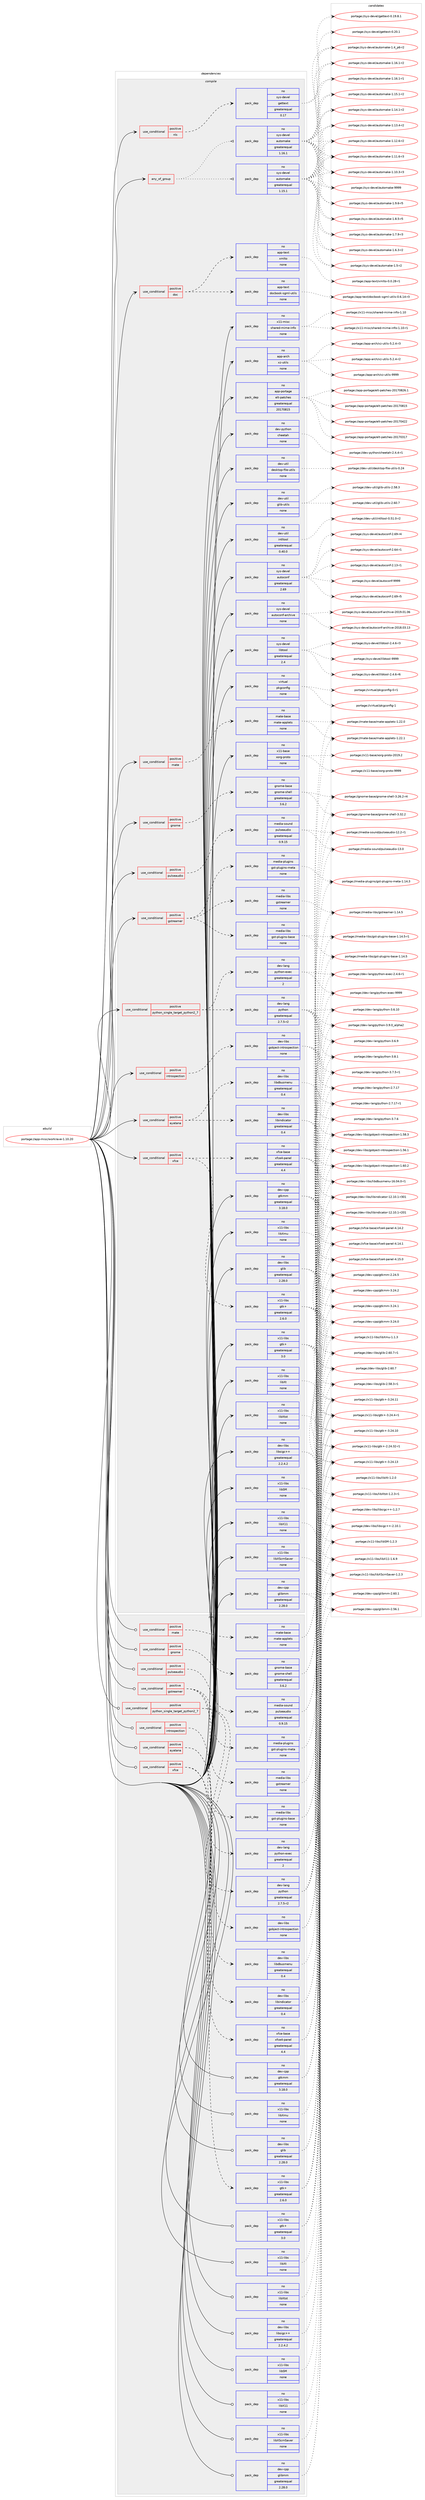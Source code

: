 digraph prolog {

# *************
# Graph options
# *************

newrank=true;
concentrate=true;
compound=true;
graph [rankdir=LR,fontname=Helvetica,fontsize=10,ranksep=1.5];#, ranksep=2.5, nodesep=0.2];
edge  [arrowhead=vee];
node  [fontname=Helvetica,fontsize=10];

# **********
# The ebuild
# **********

subgraph cluster_leftcol {
color=gray;
rank=same;
label=<<i>ebuild</i>>;
id [label="portage://app-misc/workrave-1.10.20", color=red, width=4, href="../app-misc/workrave-1.10.20.svg"];
}

# ****************
# The dependencies
# ****************

subgraph cluster_midcol {
color=gray;
label=<<i>dependencies</i>>;
subgraph cluster_compile {
fillcolor="#eeeeee";
style=filled;
label=<<i>compile</i>>;
subgraph any7867 {
dependency608907 [label=<<TABLE BORDER="0" CELLBORDER="1" CELLSPACING="0" CELLPADDING="4"><TR><TD CELLPADDING="10">any_of_group</TD></TR></TABLE>>, shape=none, color=red];subgraph pack458162 {
dependency608908 [label=<<TABLE BORDER="0" CELLBORDER="1" CELLSPACING="0" CELLPADDING="4" WIDTH="220"><TR><TD ROWSPAN="6" CELLPADDING="30">pack_dep</TD></TR><TR><TD WIDTH="110">no</TD></TR><TR><TD>sys-devel</TD></TR><TR><TD>automake</TD></TR><TR><TD>greaterequal</TD></TR><TR><TD>1.16.1</TD></TR></TABLE>>, shape=none, color=blue];
}
dependency608907:e -> dependency608908:w [weight=20,style="dotted",arrowhead="oinv"];
subgraph pack458163 {
dependency608909 [label=<<TABLE BORDER="0" CELLBORDER="1" CELLSPACING="0" CELLPADDING="4" WIDTH="220"><TR><TD ROWSPAN="6" CELLPADDING="30">pack_dep</TD></TR><TR><TD WIDTH="110">no</TD></TR><TR><TD>sys-devel</TD></TR><TR><TD>automake</TD></TR><TR><TD>greaterequal</TD></TR><TR><TD>1.15.1</TD></TR></TABLE>>, shape=none, color=blue];
}
dependency608907:e -> dependency608909:w [weight=20,style="dotted",arrowhead="oinv"];
}
id:e -> dependency608907:w [weight=20,style="solid",arrowhead="vee"];
subgraph cond142602 {
dependency608910 [label=<<TABLE BORDER="0" CELLBORDER="1" CELLSPACING="0" CELLPADDING="4"><TR><TD ROWSPAN="3" CELLPADDING="10">use_conditional</TD></TR><TR><TD>positive</TD></TR><TR><TD>ayatana</TD></TR></TABLE>>, shape=none, color=red];
subgraph pack458164 {
dependency608911 [label=<<TABLE BORDER="0" CELLBORDER="1" CELLSPACING="0" CELLPADDING="4" WIDTH="220"><TR><TD ROWSPAN="6" CELLPADDING="30">pack_dep</TD></TR><TR><TD WIDTH="110">no</TD></TR><TR><TD>dev-libs</TD></TR><TR><TD>libdbusmenu</TD></TR><TR><TD>greaterequal</TD></TR><TR><TD>0.4</TD></TR></TABLE>>, shape=none, color=blue];
}
dependency608910:e -> dependency608911:w [weight=20,style="dashed",arrowhead="vee"];
subgraph pack458165 {
dependency608912 [label=<<TABLE BORDER="0" CELLBORDER="1" CELLSPACING="0" CELLPADDING="4" WIDTH="220"><TR><TD ROWSPAN="6" CELLPADDING="30">pack_dep</TD></TR><TR><TD WIDTH="110">no</TD></TR><TR><TD>dev-libs</TD></TR><TR><TD>libindicator</TD></TR><TR><TD>greaterequal</TD></TR><TR><TD>0.4</TD></TR></TABLE>>, shape=none, color=blue];
}
dependency608910:e -> dependency608912:w [weight=20,style="dashed",arrowhead="vee"];
}
id:e -> dependency608910:w [weight=20,style="solid",arrowhead="vee"];
subgraph cond142603 {
dependency608913 [label=<<TABLE BORDER="0" CELLBORDER="1" CELLSPACING="0" CELLPADDING="4"><TR><TD ROWSPAN="3" CELLPADDING="10">use_conditional</TD></TR><TR><TD>positive</TD></TR><TR><TD>doc</TD></TR></TABLE>>, shape=none, color=red];
subgraph pack458166 {
dependency608914 [label=<<TABLE BORDER="0" CELLBORDER="1" CELLSPACING="0" CELLPADDING="4" WIDTH="220"><TR><TD ROWSPAN="6" CELLPADDING="30">pack_dep</TD></TR><TR><TD WIDTH="110">no</TD></TR><TR><TD>app-text</TD></TR><TR><TD>docbook-sgml-utils</TD></TR><TR><TD>none</TD></TR><TR><TD></TD></TR></TABLE>>, shape=none, color=blue];
}
dependency608913:e -> dependency608914:w [weight=20,style="dashed",arrowhead="vee"];
subgraph pack458167 {
dependency608915 [label=<<TABLE BORDER="0" CELLBORDER="1" CELLSPACING="0" CELLPADDING="4" WIDTH="220"><TR><TD ROWSPAN="6" CELLPADDING="30">pack_dep</TD></TR><TR><TD WIDTH="110">no</TD></TR><TR><TD>app-text</TD></TR><TR><TD>xmlto</TD></TR><TR><TD>none</TD></TR><TR><TD></TD></TR></TABLE>>, shape=none, color=blue];
}
dependency608913:e -> dependency608915:w [weight=20,style="dashed",arrowhead="vee"];
}
id:e -> dependency608913:w [weight=20,style="solid",arrowhead="vee"];
subgraph cond142604 {
dependency608916 [label=<<TABLE BORDER="0" CELLBORDER="1" CELLSPACING="0" CELLPADDING="4"><TR><TD ROWSPAN="3" CELLPADDING="10">use_conditional</TD></TR><TR><TD>positive</TD></TR><TR><TD>gnome</TD></TR></TABLE>>, shape=none, color=red];
subgraph pack458168 {
dependency608917 [label=<<TABLE BORDER="0" CELLBORDER="1" CELLSPACING="0" CELLPADDING="4" WIDTH="220"><TR><TD ROWSPAN="6" CELLPADDING="30">pack_dep</TD></TR><TR><TD WIDTH="110">no</TD></TR><TR><TD>gnome-base</TD></TR><TR><TD>gnome-shell</TD></TR><TR><TD>greaterequal</TD></TR><TR><TD>3.6.2</TD></TR></TABLE>>, shape=none, color=blue];
}
dependency608916:e -> dependency608917:w [weight=20,style="dashed",arrowhead="vee"];
}
id:e -> dependency608916:w [weight=20,style="solid",arrowhead="vee"];
subgraph cond142605 {
dependency608918 [label=<<TABLE BORDER="0" CELLBORDER="1" CELLSPACING="0" CELLPADDING="4"><TR><TD ROWSPAN="3" CELLPADDING="10">use_conditional</TD></TR><TR><TD>positive</TD></TR><TR><TD>gstreamer</TD></TR></TABLE>>, shape=none, color=red];
subgraph pack458169 {
dependency608919 [label=<<TABLE BORDER="0" CELLBORDER="1" CELLSPACING="0" CELLPADDING="4" WIDTH="220"><TR><TD ROWSPAN="6" CELLPADDING="30">pack_dep</TD></TR><TR><TD WIDTH="110">no</TD></TR><TR><TD>media-libs</TD></TR><TR><TD>gstreamer</TD></TR><TR><TD>none</TD></TR><TR><TD></TD></TR></TABLE>>, shape=none, color=blue];
}
dependency608918:e -> dependency608919:w [weight=20,style="dashed",arrowhead="vee"];
subgraph pack458170 {
dependency608920 [label=<<TABLE BORDER="0" CELLBORDER="1" CELLSPACING="0" CELLPADDING="4" WIDTH="220"><TR><TD ROWSPAN="6" CELLPADDING="30">pack_dep</TD></TR><TR><TD WIDTH="110">no</TD></TR><TR><TD>media-libs</TD></TR><TR><TD>gst-plugins-base</TD></TR><TR><TD>none</TD></TR><TR><TD></TD></TR></TABLE>>, shape=none, color=blue];
}
dependency608918:e -> dependency608920:w [weight=20,style="dashed",arrowhead="vee"];
subgraph pack458171 {
dependency608921 [label=<<TABLE BORDER="0" CELLBORDER="1" CELLSPACING="0" CELLPADDING="4" WIDTH="220"><TR><TD ROWSPAN="6" CELLPADDING="30">pack_dep</TD></TR><TR><TD WIDTH="110">no</TD></TR><TR><TD>media-plugins</TD></TR><TR><TD>gst-plugins-meta</TD></TR><TR><TD>none</TD></TR><TR><TD></TD></TR></TABLE>>, shape=none, color=blue];
}
dependency608918:e -> dependency608921:w [weight=20,style="dashed",arrowhead="vee"];
}
id:e -> dependency608918:w [weight=20,style="solid",arrowhead="vee"];
subgraph cond142606 {
dependency608922 [label=<<TABLE BORDER="0" CELLBORDER="1" CELLSPACING="0" CELLPADDING="4"><TR><TD ROWSPAN="3" CELLPADDING="10">use_conditional</TD></TR><TR><TD>positive</TD></TR><TR><TD>introspection</TD></TR></TABLE>>, shape=none, color=red];
subgraph pack458172 {
dependency608923 [label=<<TABLE BORDER="0" CELLBORDER="1" CELLSPACING="0" CELLPADDING="4" WIDTH="220"><TR><TD ROWSPAN="6" CELLPADDING="30">pack_dep</TD></TR><TR><TD WIDTH="110">no</TD></TR><TR><TD>dev-libs</TD></TR><TR><TD>gobject-introspection</TD></TR><TR><TD>none</TD></TR><TR><TD></TD></TR></TABLE>>, shape=none, color=blue];
}
dependency608922:e -> dependency608923:w [weight=20,style="dashed",arrowhead="vee"];
}
id:e -> dependency608922:w [weight=20,style="solid",arrowhead="vee"];
subgraph cond142607 {
dependency608924 [label=<<TABLE BORDER="0" CELLBORDER="1" CELLSPACING="0" CELLPADDING="4"><TR><TD ROWSPAN="3" CELLPADDING="10">use_conditional</TD></TR><TR><TD>positive</TD></TR><TR><TD>mate</TD></TR></TABLE>>, shape=none, color=red];
subgraph pack458173 {
dependency608925 [label=<<TABLE BORDER="0" CELLBORDER="1" CELLSPACING="0" CELLPADDING="4" WIDTH="220"><TR><TD ROWSPAN="6" CELLPADDING="30">pack_dep</TD></TR><TR><TD WIDTH="110">no</TD></TR><TR><TD>mate-base</TD></TR><TR><TD>mate-applets</TD></TR><TR><TD>none</TD></TR><TR><TD></TD></TR></TABLE>>, shape=none, color=blue];
}
dependency608924:e -> dependency608925:w [weight=20,style="dashed",arrowhead="vee"];
}
id:e -> dependency608924:w [weight=20,style="solid",arrowhead="vee"];
subgraph cond142608 {
dependency608926 [label=<<TABLE BORDER="0" CELLBORDER="1" CELLSPACING="0" CELLPADDING="4"><TR><TD ROWSPAN="3" CELLPADDING="10">use_conditional</TD></TR><TR><TD>positive</TD></TR><TR><TD>nls</TD></TR></TABLE>>, shape=none, color=red];
subgraph pack458174 {
dependency608927 [label=<<TABLE BORDER="0" CELLBORDER="1" CELLSPACING="0" CELLPADDING="4" WIDTH="220"><TR><TD ROWSPAN="6" CELLPADDING="30">pack_dep</TD></TR><TR><TD WIDTH="110">no</TD></TR><TR><TD>sys-devel</TD></TR><TR><TD>gettext</TD></TR><TR><TD>greaterequal</TD></TR><TR><TD>0.17</TD></TR></TABLE>>, shape=none, color=blue];
}
dependency608926:e -> dependency608927:w [weight=20,style="dashed",arrowhead="vee"];
}
id:e -> dependency608926:w [weight=20,style="solid",arrowhead="vee"];
subgraph cond142609 {
dependency608928 [label=<<TABLE BORDER="0" CELLBORDER="1" CELLSPACING="0" CELLPADDING="4"><TR><TD ROWSPAN="3" CELLPADDING="10">use_conditional</TD></TR><TR><TD>positive</TD></TR><TR><TD>pulseaudio</TD></TR></TABLE>>, shape=none, color=red];
subgraph pack458175 {
dependency608929 [label=<<TABLE BORDER="0" CELLBORDER="1" CELLSPACING="0" CELLPADDING="4" WIDTH="220"><TR><TD ROWSPAN="6" CELLPADDING="30">pack_dep</TD></TR><TR><TD WIDTH="110">no</TD></TR><TR><TD>media-sound</TD></TR><TR><TD>pulseaudio</TD></TR><TR><TD>greaterequal</TD></TR><TR><TD>0.9.15</TD></TR></TABLE>>, shape=none, color=blue];
}
dependency608928:e -> dependency608929:w [weight=20,style="dashed",arrowhead="vee"];
}
id:e -> dependency608928:w [weight=20,style="solid",arrowhead="vee"];
subgraph cond142610 {
dependency608930 [label=<<TABLE BORDER="0" CELLBORDER="1" CELLSPACING="0" CELLPADDING="4"><TR><TD ROWSPAN="3" CELLPADDING="10">use_conditional</TD></TR><TR><TD>positive</TD></TR><TR><TD>python_single_target_python2_7</TD></TR></TABLE>>, shape=none, color=red];
subgraph pack458176 {
dependency608931 [label=<<TABLE BORDER="0" CELLBORDER="1" CELLSPACING="0" CELLPADDING="4" WIDTH="220"><TR><TD ROWSPAN="6" CELLPADDING="30">pack_dep</TD></TR><TR><TD WIDTH="110">no</TD></TR><TR><TD>dev-lang</TD></TR><TR><TD>python</TD></TR><TR><TD>greaterequal</TD></TR><TR><TD>2.7.5-r2</TD></TR></TABLE>>, shape=none, color=blue];
}
dependency608930:e -> dependency608931:w [weight=20,style="dashed",arrowhead="vee"];
subgraph pack458177 {
dependency608932 [label=<<TABLE BORDER="0" CELLBORDER="1" CELLSPACING="0" CELLPADDING="4" WIDTH="220"><TR><TD ROWSPAN="6" CELLPADDING="30">pack_dep</TD></TR><TR><TD WIDTH="110">no</TD></TR><TR><TD>dev-lang</TD></TR><TR><TD>python-exec</TD></TR><TR><TD>greaterequal</TD></TR><TR><TD>2</TD></TR></TABLE>>, shape=none, color=blue];
}
dependency608930:e -> dependency608932:w [weight=20,style="dashed",arrowhead="vee"];
}
id:e -> dependency608930:w [weight=20,style="solid",arrowhead="vee"];
subgraph cond142611 {
dependency608933 [label=<<TABLE BORDER="0" CELLBORDER="1" CELLSPACING="0" CELLPADDING="4"><TR><TD ROWSPAN="3" CELLPADDING="10">use_conditional</TD></TR><TR><TD>positive</TD></TR><TR><TD>xfce</TD></TR></TABLE>>, shape=none, color=red];
subgraph pack458178 {
dependency608934 [label=<<TABLE BORDER="0" CELLBORDER="1" CELLSPACING="0" CELLPADDING="4" WIDTH="220"><TR><TD ROWSPAN="6" CELLPADDING="30">pack_dep</TD></TR><TR><TD WIDTH="110">no</TD></TR><TR><TD>x11-libs</TD></TR><TR><TD>gtk+</TD></TR><TR><TD>greaterequal</TD></TR><TR><TD>2.6.0</TD></TR></TABLE>>, shape=none, color=blue];
}
dependency608933:e -> dependency608934:w [weight=20,style="dashed",arrowhead="vee"];
subgraph pack458179 {
dependency608935 [label=<<TABLE BORDER="0" CELLBORDER="1" CELLSPACING="0" CELLPADDING="4" WIDTH="220"><TR><TD ROWSPAN="6" CELLPADDING="30">pack_dep</TD></TR><TR><TD WIDTH="110">no</TD></TR><TR><TD>xfce-base</TD></TR><TR><TD>xfce4-panel</TD></TR><TR><TD>greaterequal</TD></TR><TR><TD>4.4</TD></TR></TABLE>>, shape=none, color=blue];
}
dependency608933:e -> dependency608935:w [weight=20,style="dashed",arrowhead="vee"];
}
id:e -> dependency608933:w [weight=20,style="solid",arrowhead="vee"];
subgraph pack458180 {
dependency608936 [label=<<TABLE BORDER="0" CELLBORDER="1" CELLSPACING="0" CELLPADDING="4" WIDTH="220"><TR><TD ROWSPAN="6" CELLPADDING="30">pack_dep</TD></TR><TR><TD WIDTH="110">no</TD></TR><TR><TD>app-arch</TD></TR><TR><TD>xz-utils</TD></TR><TR><TD>none</TD></TR><TR><TD></TD></TR></TABLE>>, shape=none, color=blue];
}
id:e -> dependency608936:w [weight=20,style="solid",arrowhead="vee"];
subgraph pack458181 {
dependency608937 [label=<<TABLE BORDER="0" CELLBORDER="1" CELLSPACING="0" CELLPADDING="4" WIDTH="220"><TR><TD ROWSPAN="6" CELLPADDING="30">pack_dep</TD></TR><TR><TD WIDTH="110">no</TD></TR><TR><TD>app-portage</TD></TR><TR><TD>elt-patches</TD></TR><TR><TD>greaterequal</TD></TR><TR><TD>20170815</TD></TR></TABLE>>, shape=none, color=blue];
}
id:e -> dependency608937:w [weight=20,style="solid",arrowhead="vee"];
subgraph pack458182 {
dependency608938 [label=<<TABLE BORDER="0" CELLBORDER="1" CELLSPACING="0" CELLPADDING="4" WIDTH="220"><TR><TD ROWSPAN="6" CELLPADDING="30">pack_dep</TD></TR><TR><TD WIDTH="110">no</TD></TR><TR><TD>dev-cpp</TD></TR><TR><TD>glibmm</TD></TR><TR><TD>greaterequal</TD></TR><TR><TD>2.28.0</TD></TR></TABLE>>, shape=none, color=blue];
}
id:e -> dependency608938:w [weight=20,style="solid",arrowhead="vee"];
subgraph pack458183 {
dependency608939 [label=<<TABLE BORDER="0" CELLBORDER="1" CELLSPACING="0" CELLPADDING="4" WIDTH="220"><TR><TD ROWSPAN="6" CELLPADDING="30">pack_dep</TD></TR><TR><TD WIDTH="110">no</TD></TR><TR><TD>dev-cpp</TD></TR><TR><TD>gtkmm</TD></TR><TR><TD>greaterequal</TD></TR><TR><TD>3.18.0</TD></TR></TABLE>>, shape=none, color=blue];
}
id:e -> dependency608939:w [weight=20,style="solid",arrowhead="vee"];
subgraph pack458184 {
dependency608940 [label=<<TABLE BORDER="0" CELLBORDER="1" CELLSPACING="0" CELLPADDING="4" WIDTH="220"><TR><TD ROWSPAN="6" CELLPADDING="30">pack_dep</TD></TR><TR><TD WIDTH="110">no</TD></TR><TR><TD>dev-libs</TD></TR><TR><TD>glib</TD></TR><TR><TD>greaterequal</TD></TR><TR><TD>2.28.0</TD></TR></TABLE>>, shape=none, color=blue];
}
id:e -> dependency608940:w [weight=20,style="solid",arrowhead="vee"];
subgraph pack458185 {
dependency608941 [label=<<TABLE BORDER="0" CELLBORDER="1" CELLSPACING="0" CELLPADDING="4" WIDTH="220"><TR><TD ROWSPAN="6" CELLPADDING="30">pack_dep</TD></TR><TR><TD WIDTH="110">no</TD></TR><TR><TD>dev-libs</TD></TR><TR><TD>libsigc++</TD></TR><TR><TD>greaterequal</TD></TR><TR><TD>2.2.4.2</TD></TR></TABLE>>, shape=none, color=blue];
}
id:e -> dependency608941:w [weight=20,style="solid",arrowhead="vee"];
subgraph pack458186 {
dependency608942 [label=<<TABLE BORDER="0" CELLBORDER="1" CELLSPACING="0" CELLPADDING="4" WIDTH="220"><TR><TD ROWSPAN="6" CELLPADDING="30">pack_dep</TD></TR><TR><TD WIDTH="110">no</TD></TR><TR><TD>dev-python</TD></TR><TR><TD>cheetah</TD></TR><TR><TD>none</TD></TR><TR><TD></TD></TR></TABLE>>, shape=none, color=blue];
}
id:e -> dependency608942:w [weight=20,style="solid",arrowhead="vee"];
subgraph pack458187 {
dependency608943 [label=<<TABLE BORDER="0" CELLBORDER="1" CELLSPACING="0" CELLPADDING="4" WIDTH="220"><TR><TD ROWSPAN="6" CELLPADDING="30">pack_dep</TD></TR><TR><TD WIDTH="110">no</TD></TR><TR><TD>dev-util</TD></TR><TR><TD>desktop-file-utils</TD></TR><TR><TD>none</TD></TR><TR><TD></TD></TR></TABLE>>, shape=none, color=blue];
}
id:e -> dependency608943:w [weight=20,style="solid",arrowhead="vee"];
subgraph pack458188 {
dependency608944 [label=<<TABLE BORDER="0" CELLBORDER="1" CELLSPACING="0" CELLPADDING="4" WIDTH="220"><TR><TD ROWSPAN="6" CELLPADDING="30">pack_dep</TD></TR><TR><TD WIDTH="110">no</TD></TR><TR><TD>dev-util</TD></TR><TR><TD>glib-utils</TD></TR><TR><TD>none</TD></TR><TR><TD></TD></TR></TABLE>>, shape=none, color=blue];
}
id:e -> dependency608944:w [weight=20,style="solid",arrowhead="vee"];
subgraph pack458189 {
dependency608945 [label=<<TABLE BORDER="0" CELLBORDER="1" CELLSPACING="0" CELLPADDING="4" WIDTH="220"><TR><TD ROWSPAN="6" CELLPADDING="30">pack_dep</TD></TR><TR><TD WIDTH="110">no</TD></TR><TR><TD>dev-util</TD></TR><TR><TD>intltool</TD></TR><TR><TD>greaterequal</TD></TR><TR><TD>0.40.0</TD></TR></TABLE>>, shape=none, color=blue];
}
id:e -> dependency608945:w [weight=20,style="solid",arrowhead="vee"];
subgraph pack458190 {
dependency608946 [label=<<TABLE BORDER="0" CELLBORDER="1" CELLSPACING="0" CELLPADDING="4" WIDTH="220"><TR><TD ROWSPAN="6" CELLPADDING="30">pack_dep</TD></TR><TR><TD WIDTH="110">no</TD></TR><TR><TD>sys-devel</TD></TR><TR><TD>autoconf</TD></TR><TR><TD>greaterequal</TD></TR><TR><TD>2.69</TD></TR></TABLE>>, shape=none, color=blue];
}
id:e -> dependency608946:w [weight=20,style="solid",arrowhead="vee"];
subgraph pack458191 {
dependency608947 [label=<<TABLE BORDER="0" CELLBORDER="1" CELLSPACING="0" CELLPADDING="4" WIDTH="220"><TR><TD ROWSPAN="6" CELLPADDING="30">pack_dep</TD></TR><TR><TD WIDTH="110">no</TD></TR><TR><TD>sys-devel</TD></TR><TR><TD>autoconf-archive</TD></TR><TR><TD>none</TD></TR><TR><TD></TD></TR></TABLE>>, shape=none, color=blue];
}
id:e -> dependency608947:w [weight=20,style="solid",arrowhead="vee"];
subgraph pack458192 {
dependency608948 [label=<<TABLE BORDER="0" CELLBORDER="1" CELLSPACING="0" CELLPADDING="4" WIDTH="220"><TR><TD ROWSPAN="6" CELLPADDING="30">pack_dep</TD></TR><TR><TD WIDTH="110">no</TD></TR><TR><TD>sys-devel</TD></TR><TR><TD>libtool</TD></TR><TR><TD>greaterequal</TD></TR><TR><TD>2.4</TD></TR></TABLE>>, shape=none, color=blue];
}
id:e -> dependency608948:w [weight=20,style="solid",arrowhead="vee"];
subgraph pack458193 {
dependency608949 [label=<<TABLE BORDER="0" CELLBORDER="1" CELLSPACING="0" CELLPADDING="4" WIDTH="220"><TR><TD ROWSPAN="6" CELLPADDING="30">pack_dep</TD></TR><TR><TD WIDTH="110">no</TD></TR><TR><TD>virtual</TD></TR><TR><TD>pkgconfig</TD></TR><TR><TD>none</TD></TR><TR><TD></TD></TR></TABLE>>, shape=none, color=blue];
}
id:e -> dependency608949:w [weight=20,style="solid",arrowhead="vee"];
subgraph pack458194 {
dependency608950 [label=<<TABLE BORDER="0" CELLBORDER="1" CELLSPACING="0" CELLPADDING="4" WIDTH="220"><TR><TD ROWSPAN="6" CELLPADDING="30">pack_dep</TD></TR><TR><TD WIDTH="110">no</TD></TR><TR><TD>x11-base</TD></TR><TR><TD>xorg-proto</TD></TR><TR><TD>none</TD></TR><TR><TD></TD></TR></TABLE>>, shape=none, color=blue];
}
id:e -> dependency608950:w [weight=20,style="solid",arrowhead="vee"];
subgraph pack458195 {
dependency608951 [label=<<TABLE BORDER="0" CELLBORDER="1" CELLSPACING="0" CELLPADDING="4" WIDTH="220"><TR><TD ROWSPAN="6" CELLPADDING="30">pack_dep</TD></TR><TR><TD WIDTH="110">no</TD></TR><TR><TD>x11-libs</TD></TR><TR><TD>gtk+</TD></TR><TR><TD>greaterequal</TD></TR><TR><TD>3.0</TD></TR></TABLE>>, shape=none, color=blue];
}
id:e -> dependency608951:w [weight=20,style="solid",arrowhead="vee"];
subgraph pack458196 {
dependency608952 [label=<<TABLE BORDER="0" CELLBORDER="1" CELLSPACING="0" CELLPADDING="4" WIDTH="220"><TR><TD ROWSPAN="6" CELLPADDING="30">pack_dep</TD></TR><TR><TD WIDTH="110">no</TD></TR><TR><TD>x11-libs</TD></TR><TR><TD>libSM</TD></TR><TR><TD>none</TD></TR><TR><TD></TD></TR></TABLE>>, shape=none, color=blue];
}
id:e -> dependency608952:w [weight=20,style="solid",arrowhead="vee"];
subgraph pack458197 {
dependency608953 [label=<<TABLE BORDER="0" CELLBORDER="1" CELLSPACING="0" CELLPADDING="4" WIDTH="220"><TR><TD ROWSPAN="6" CELLPADDING="30">pack_dep</TD></TR><TR><TD WIDTH="110">no</TD></TR><TR><TD>x11-libs</TD></TR><TR><TD>libX11</TD></TR><TR><TD>none</TD></TR><TR><TD></TD></TR></TABLE>>, shape=none, color=blue];
}
id:e -> dependency608953:w [weight=20,style="solid",arrowhead="vee"];
subgraph pack458198 {
dependency608954 [label=<<TABLE BORDER="0" CELLBORDER="1" CELLSPACING="0" CELLPADDING="4" WIDTH="220"><TR><TD ROWSPAN="6" CELLPADDING="30">pack_dep</TD></TR><TR><TD WIDTH="110">no</TD></TR><TR><TD>x11-libs</TD></TR><TR><TD>libXScrnSaver</TD></TR><TR><TD>none</TD></TR><TR><TD></TD></TR></TABLE>>, shape=none, color=blue];
}
id:e -> dependency608954:w [weight=20,style="solid",arrowhead="vee"];
subgraph pack458199 {
dependency608955 [label=<<TABLE BORDER="0" CELLBORDER="1" CELLSPACING="0" CELLPADDING="4" WIDTH="220"><TR><TD ROWSPAN="6" CELLPADDING="30">pack_dep</TD></TR><TR><TD WIDTH="110">no</TD></TR><TR><TD>x11-libs</TD></TR><TR><TD>libXmu</TD></TR><TR><TD>none</TD></TR><TR><TD></TD></TR></TABLE>>, shape=none, color=blue];
}
id:e -> dependency608955:w [weight=20,style="solid",arrowhead="vee"];
subgraph pack458200 {
dependency608956 [label=<<TABLE BORDER="0" CELLBORDER="1" CELLSPACING="0" CELLPADDING="4" WIDTH="220"><TR><TD ROWSPAN="6" CELLPADDING="30">pack_dep</TD></TR><TR><TD WIDTH="110">no</TD></TR><TR><TD>x11-libs</TD></TR><TR><TD>libXt</TD></TR><TR><TD>none</TD></TR><TR><TD></TD></TR></TABLE>>, shape=none, color=blue];
}
id:e -> dependency608956:w [weight=20,style="solid",arrowhead="vee"];
subgraph pack458201 {
dependency608957 [label=<<TABLE BORDER="0" CELLBORDER="1" CELLSPACING="0" CELLPADDING="4" WIDTH="220"><TR><TD ROWSPAN="6" CELLPADDING="30">pack_dep</TD></TR><TR><TD WIDTH="110">no</TD></TR><TR><TD>x11-libs</TD></TR><TR><TD>libXtst</TD></TR><TR><TD>none</TD></TR><TR><TD></TD></TR></TABLE>>, shape=none, color=blue];
}
id:e -> dependency608957:w [weight=20,style="solid",arrowhead="vee"];
subgraph pack458202 {
dependency608958 [label=<<TABLE BORDER="0" CELLBORDER="1" CELLSPACING="0" CELLPADDING="4" WIDTH="220"><TR><TD ROWSPAN="6" CELLPADDING="30">pack_dep</TD></TR><TR><TD WIDTH="110">no</TD></TR><TR><TD>x11-misc</TD></TR><TR><TD>shared-mime-info</TD></TR><TR><TD>none</TD></TR><TR><TD></TD></TR></TABLE>>, shape=none, color=blue];
}
id:e -> dependency608958:w [weight=20,style="solid",arrowhead="vee"];
}
subgraph cluster_compileandrun {
fillcolor="#eeeeee";
style=filled;
label=<<i>compile and run</i>>;
}
subgraph cluster_run {
fillcolor="#eeeeee";
style=filled;
label=<<i>run</i>>;
subgraph cond142612 {
dependency608959 [label=<<TABLE BORDER="0" CELLBORDER="1" CELLSPACING="0" CELLPADDING="4"><TR><TD ROWSPAN="3" CELLPADDING="10">use_conditional</TD></TR><TR><TD>positive</TD></TR><TR><TD>ayatana</TD></TR></TABLE>>, shape=none, color=red];
subgraph pack458203 {
dependency608960 [label=<<TABLE BORDER="0" CELLBORDER="1" CELLSPACING="0" CELLPADDING="4" WIDTH="220"><TR><TD ROWSPAN="6" CELLPADDING="30">pack_dep</TD></TR><TR><TD WIDTH="110">no</TD></TR><TR><TD>dev-libs</TD></TR><TR><TD>libdbusmenu</TD></TR><TR><TD>greaterequal</TD></TR><TR><TD>0.4</TD></TR></TABLE>>, shape=none, color=blue];
}
dependency608959:e -> dependency608960:w [weight=20,style="dashed",arrowhead="vee"];
subgraph pack458204 {
dependency608961 [label=<<TABLE BORDER="0" CELLBORDER="1" CELLSPACING="0" CELLPADDING="4" WIDTH="220"><TR><TD ROWSPAN="6" CELLPADDING="30">pack_dep</TD></TR><TR><TD WIDTH="110">no</TD></TR><TR><TD>dev-libs</TD></TR><TR><TD>libindicator</TD></TR><TR><TD>greaterequal</TD></TR><TR><TD>0.4</TD></TR></TABLE>>, shape=none, color=blue];
}
dependency608959:e -> dependency608961:w [weight=20,style="dashed",arrowhead="vee"];
}
id:e -> dependency608959:w [weight=20,style="solid",arrowhead="odot"];
subgraph cond142613 {
dependency608962 [label=<<TABLE BORDER="0" CELLBORDER="1" CELLSPACING="0" CELLPADDING="4"><TR><TD ROWSPAN="3" CELLPADDING="10">use_conditional</TD></TR><TR><TD>positive</TD></TR><TR><TD>gnome</TD></TR></TABLE>>, shape=none, color=red];
subgraph pack458205 {
dependency608963 [label=<<TABLE BORDER="0" CELLBORDER="1" CELLSPACING="0" CELLPADDING="4" WIDTH="220"><TR><TD ROWSPAN="6" CELLPADDING="30">pack_dep</TD></TR><TR><TD WIDTH="110">no</TD></TR><TR><TD>gnome-base</TD></TR><TR><TD>gnome-shell</TD></TR><TR><TD>greaterequal</TD></TR><TR><TD>3.6.2</TD></TR></TABLE>>, shape=none, color=blue];
}
dependency608962:e -> dependency608963:w [weight=20,style="dashed",arrowhead="vee"];
}
id:e -> dependency608962:w [weight=20,style="solid",arrowhead="odot"];
subgraph cond142614 {
dependency608964 [label=<<TABLE BORDER="0" CELLBORDER="1" CELLSPACING="0" CELLPADDING="4"><TR><TD ROWSPAN="3" CELLPADDING="10">use_conditional</TD></TR><TR><TD>positive</TD></TR><TR><TD>gstreamer</TD></TR></TABLE>>, shape=none, color=red];
subgraph pack458206 {
dependency608965 [label=<<TABLE BORDER="0" CELLBORDER="1" CELLSPACING="0" CELLPADDING="4" WIDTH="220"><TR><TD ROWSPAN="6" CELLPADDING="30">pack_dep</TD></TR><TR><TD WIDTH="110">no</TD></TR><TR><TD>media-libs</TD></TR><TR><TD>gstreamer</TD></TR><TR><TD>none</TD></TR><TR><TD></TD></TR></TABLE>>, shape=none, color=blue];
}
dependency608964:e -> dependency608965:w [weight=20,style="dashed",arrowhead="vee"];
subgraph pack458207 {
dependency608966 [label=<<TABLE BORDER="0" CELLBORDER="1" CELLSPACING="0" CELLPADDING="4" WIDTH="220"><TR><TD ROWSPAN="6" CELLPADDING="30">pack_dep</TD></TR><TR><TD WIDTH="110">no</TD></TR><TR><TD>media-libs</TD></TR><TR><TD>gst-plugins-base</TD></TR><TR><TD>none</TD></TR><TR><TD></TD></TR></TABLE>>, shape=none, color=blue];
}
dependency608964:e -> dependency608966:w [weight=20,style="dashed",arrowhead="vee"];
subgraph pack458208 {
dependency608967 [label=<<TABLE BORDER="0" CELLBORDER="1" CELLSPACING="0" CELLPADDING="4" WIDTH="220"><TR><TD ROWSPAN="6" CELLPADDING="30">pack_dep</TD></TR><TR><TD WIDTH="110">no</TD></TR><TR><TD>media-plugins</TD></TR><TR><TD>gst-plugins-meta</TD></TR><TR><TD>none</TD></TR><TR><TD></TD></TR></TABLE>>, shape=none, color=blue];
}
dependency608964:e -> dependency608967:w [weight=20,style="dashed",arrowhead="vee"];
}
id:e -> dependency608964:w [weight=20,style="solid",arrowhead="odot"];
subgraph cond142615 {
dependency608968 [label=<<TABLE BORDER="0" CELLBORDER="1" CELLSPACING="0" CELLPADDING="4"><TR><TD ROWSPAN="3" CELLPADDING="10">use_conditional</TD></TR><TR><TD>positive</TD></TR><TR><TD>introspection</TD></TR></TABLE>>, shape=none, color=red];
subgraph pack458209 {
dependency608969 [label=<<TABLE BORDER="0" CELLBORDER="1" CELLSPACING="0" CELLPADDING="4" WIDTH="220"><TR><TD ROWSPAN="6" CELLPADDING="30">pack_dep</TD></TR><TR><TD WIDTH="110">no</TD></TR><TR><TD>dev-libs</TD></TR><TR><TD>gobject-introspection</TD></TR><TR><TD>none</TD></TR><TR><TD></TD></TR></TABLE>>, shape=none, color=blue];
}
dependency608968:e -> dependency608969:w [weight=20,style="dashed",arrowhead="vee"];
}
id:e -> dependency608968:w [weight=20,style="solid",arrowhead="odot"];
subgraph cond142616 {
dependency608970 [label=<<TABLE BORDER="0" CELLBORDER="1" CELLSPACING="0" CELLPADDING="4"><TR><TD ROWSPAN="3" CELLPADDING="10">use_conditional</TD></TR><TR><TD>positive</TD></TR><TR><TD>mate</TD></TR></TABLE>>, shape=none, color=red];
subgraph pack458210 {
dependency608971 [label=<<TABLE BORDER="0" CELLBORDER="1" CELLSPACING="0" CELLPADDING="4" WIDTH="220"><TR><TD ROWSPAN="6" CELLPADDING="30">pack_dep</TD></TR><TR><TD WIDTH="110">no</TD></TR><TR><TD>mate-base</TD></TR><TR><TD>mate-applets</TD></TR><TR><TD>none</TD></TR><TR><TD></TD></TR></TABLE>>, shape=none, color=blue];
}
dependency608970:e -> dependency608971:w [weight=20,style="dashed",arrowhead="vee"];
}
id:e -> dependency608970:w [weight=20,style="solid",arrowhead="odot"];
subgraph cond142617 {
dependency608972 [label=<<TABLE BORDER="0" CELLBORDER="1" CELLSPACING="0" CELLPADDING="4"><TR><TD ROWSPAN="3" CELLPADDING="10">use_conditional</TD></TR><TR><TD>positive</TD></TR><TR><TD>pulseaudio</TD></TR></TABLE>>, shape=none, color=red];
subgraph pack458211 {
dependency608973 [label=<<TABLE BORDER="0" CELLBORDER="1" CELLSPACING="0" CELLPADDING="4" WIDTH="220"><TR><TD ROWSPAN="6" CELLPADDING="30">pack_dep</TD></TR><TR><TD WIDTH="110">no</TD></TR><TR><TD>media-sound</TD></TR><TR><TD>pulseaudio</TD></TR><TR><TD>greaterequal</TD></TR><TR><TD>0.9.15</TD></TR></TABLE>>, shape=none, color=blue];
}
dependency608972:e -> dependency608973:w [weight=20,style="dashed",arrowhead="vee"];
}
id:e -> dependency608972:w [weight=20,style="solid",arrowhead="odot"];
subgraph cond142618 {
dependency608974 [label=<<TABLE BORDER="0" CELLBORDER="1" CELLSPACING="0" CELLPADDING="4"><TR><TD ROWSPAN="3" CELLPADDING="10">use_conditional</TD></TR><TR><TD>positive</TD></TR><TR><TD>python_single_target_python2_7</TD></TR></TABLE>>, shape=none, color=red];
subgraph pack458212 {
dependency608975 [label=<<TABLE BORDER="0" CELLBORDER="1" CELLSPACING="0" CELLPADDING="4" WIDTH="220"><TR><TD ROWSPAN="6" CELLPADDING="30">pack_dep</TD></TR><TR><TD WIDTH="110">no</TD></TR><TR><TD>dev-lang</TD></TR><TR><TD>python</TD></TR><TR><TD>greaterequal</TD></TR><TR><TD>2.7.5-r2</TD></TR></TABLE>>, shape=none, color=blue];
}
dependency608974:e -> dependency608975:w [weight=20,style="dashed",arrowhead="vee"];
subgraph pack458213 {
dependency608976 [label=<<TABLE BORDER="0" CELLBORDER="1" CELLSPACING="0" CELLPADDING="4" WIDTH="220"><TR><TD ROWSPAN="6" CELLPADDING="30">pack_dep</TD></TR><TR><TD WIDTH="110">no</TD></TR><TR><TD>dev-lang</TD></TR><TR><TD>python-exec</TD></TR><TR><TD>greaterequal</TD></TR><TR><TD>2</TD></TR></TABLE>>, shape=none, color=blue];
}
dependency608974:e -> dependency608976:w [weight=20,style="dashed",arrowhead="vee"];
}
id:e -> dependency608974:w [weight=20,style="solid",arrowhead="odot"];
subgraph cond142619 {
dependency608977 [label=<<TABLE BORDER="0" CELLBORDER="1" CELLSPACING="0" CELLPADDING="4"><TR><TD ROWSPAN="3" CELLPADDING="10">use_conditional</TD></TR><TR><TD>positive</TD></TR><TR><TD>xfce</TD></TR></TABLE>>, shape=none, color=red];
subgraph pack458214 {
dependency608978 [label=<<TABLE BORDER="0" CELLBORDER="1" CELLSPACING="0" CELLPADDING="4" WIDTH="220"><TR><TD ROWSPAN="6" CELLPADDING="30">pack_dep</TD></TR><TR><TD WIDTH="110">no</TD></TR><TR><TD>x11-libs</TD></TR><TR><TD>gtk+</TD></TR><TR><TD>greaterequal</TD></TR><TR><TD>2.6.0</TD></TR></TABLE>>, shape=none, color=blue];
}
dependency608977:e -> dependency608978:w [weight=20,style="dashed",arrowhead="vee"];
subgraph pack458215 {
dependency608979 [label=<<TABLE BORDER="0" CELLBORDER="1" CELLSPACING="0" CELLPADDING="4" WIDTH="220"><TR><TD ROWSPAN="6" CELLPADDING="30">pack_dep</TD></TR><TR><TD WIDTH="110">no</TD></TR><TR><TD>xfce-base</TD></TR><TR><TD>xfce4-panel</TD></TR><TR><TD>greaterequal</TD></TR><TR><TD>4.4</TD></TR></TABLE>>, shape=none, color=blue];
}
dependency608977:e -> dependency608979:w [weight=20,style="dashed",arrowhead="vee"];
}
id:e -> dependency608977:w [weight=20,style="solid",arrowhead="odot"];
subgraph pack458216 {
dependency608980 [label=<<TABLE BORDER="0" CELLBORDER="1" CELLSPACING="0" CELLPADDING="4" WIDTH="220"><TR><TD ROWSPAN="6" CELLPADDING="30">pack_dep</TD></TR><TR><TD WIDTH="110">no</TD></TR><TR><TD>dev-cpp</TD></TR><TR><TD>glibmm</TD></TR><TR><TD>greaterequal</TD></TR><TR><TD>2.28.0</TD></TR></TABLE>>, shape=none, color=blue];
}
id:e -> dependency608980:w [weight=20,style="solid",arrowhead="odot"];
subgraph pack458217 {
dependency608981 [label=<<TABLE BORDER="0" CELLBORDER="1" CELLSPACING="0" CELLPADDING="4" WIDTH="220"><TR><TD ROWSPAN="6" CELLPADDING="30">pack_dep</TD></TR><TR><TD WIDTH="110">no</TD></TR><TR><TD>dev-cpp</TD></TR><TR><TD>gtkmm</TD></TR><TR><TD>greaterequal</TD></TR><TR><TD>3.18.0</TD></TR></TABLE>>, shape=none, color=blue];
}
id:e -> dependency608981:w [weight=20,style="solid",arrowhead="odot"];
subgraph pack458218 {
dependency608982 [label=<<TABLE BORDER="0" CELLBORDER="1" CELLSPACING="0" CELLPADDING="4" WIDTH="220"><TR><TD ROWSPAN="6" CELLPADDING="30">pack_dep</TD></TR><TR><TD WIDTH="110">no</TD></TR><TR><TD>dev-libs</TD></TR><TR><TD>glib</TD></TR><TR><TD>greaterequal</TD></TR><TR><TD>2.28.0</TD></TR></TABLE>>, shape=none, color=blue];
}
id:e -> dependency608982:w [weight=20,style="solid",arrowhead="odot"];
subgraph pack458219 {
dependency608983 [label=<<TABLE BORDER="0" CELLBORDER="1" CELLSPACING="0" CELLPADDING="4" WIDTH="220"><TR><TD ROWSPAN="6" CELLPADDING="30">pack_dep</TD></TR><TR><TD WIDTH="110">no</TD></TR><TR><TD>dev-libs</TD></TR><TR><TD>libsigc++</TD></TR><TR><TD>greaterequal</TD></TR><TR><TD>2.2.4.2</TD></TR></TABLE>>, shape=none, color=blue];
}
id:e -> dependency608983:w [weight=20,style="solid",arrowhead="odot"];
subgraph pack458220 {
dependency608984 [label=<<TABLE BORDER="0" CELLBORDER="1" CELLSPACING="0" CELLPADDING="4" WIDTH="220"><TR><TD ROWSPAN="6" CELLPADDING="30">pack_dep</TD></TR><TR><TD WIDTH="110">no</TD></TR><TR><TD>x11-libs</TD></TR><TR><TD>gtk+</TD></TR><TR><TD>greaterequal</TD></TR><TR><TD>3.0</TD></TR></TABLE>>, shape=none, color=blue];
}
id:e -> dependency608984:w [weight=20,style="solid",arrowhead="odot"];
subgraph pack458221 {
dependency608985 [label=<<TABLE BORDER="0" CELLBORDER="1" CELLSPACING="0" CELLPADDING="4" WIDTH="220"><TR><TD ROWSPAN="6" CELLPADDING="30">pack_dep</TD></TR><TR><TD WIDTH="110">no</TD></TR><TR><TD>x11-libs</TD></TR><TR><TD>libSM</TD></TR><TR><TD>none</TD></TR><TR><TD></TD></TR></TABLE>>, shape=none, color=blue];
}
id:e -> dependency608985:w [weight=20,style="solid",arrowhead="odot"];
subgraph pack458222 {
dependency608986 [label=<<TABLE BORDER="0" CELLBORDER="1" CELLSPACING="0" CELLPADDING="4" WIDTH="220"><TR><TD ROWSPAN="6" CELLPADDING="30">pack_dep</TD></TR><TR><TD WIDTH="110">no</TD></TR><TR><TD>x11-libs</TD></TR><TR><TD>libX11</TD></TR><TR><TD>none</TD></TR><TR><TD></TD></TR></TABLE>>, shape=none, color=blue];
}
id:e -> dependency608986:w [weight=20,style="solid",arrowhead="odot"];
subgraph pack458223 {
dependency608987 [label=<<TABLE BORDER="0" CELLBORDER="1" CELLSPACING="0" CELLPADDING="4" WIDTH="220"><TR><TD ROWSPAN="6" CELLPADDING="30">pack_dep</TD></TR><TR><TD WIDTH="110">no</TD></TR><TR><TD>x11-libs</TD></TR><TR><TD>libXScrnSaver</TD></TR><TR><TD>none</TD></TR><TR><TD></TD></TR></TABLE>>, shape=none, color=blue];
}
id:e -> dependency608987:w [weight=20,style="solid",arrowhead="odot"];
subgraph pack458224 {
dependency608988 [label=<<TABLE BORDER="0" CELLBORDER="1" CELLSPACING="0" CELLPADDING="4" WIDTH="220"><TR><TD ROWSPAN="6" CELLPADDING="30">pack_dep</TD></TR><TR><TD WIDTH="110">no</TD></TR><TR><TD>x11-libs</TD></TR><TR><TD>libXmu</TD></TR><TR><TD>none</TD></TR><TR><TD></TD></TR></TABLE>>, shape=none, color=blue];
}
id:e -> dependency608988:w [weight=20,style="solid",arrowhead="odot"];
subgraph pack458225 {
dependency608989 [label=<<TABLE BORDER="0" CELLBORDER="1" CELLSPACING="0" CELLPADDING="4" WIDTH="220"><TR><TD ROWSPAN="6" CELLPADDING="30">pack_dep</TD></TR><TR><TD WIDTH="110">no</TD></TR><TR><TD>x11-libs</TD></TR><TR><TD>libXt</TD></TR><TR><TD>none</TD></TR><TR><TD></TD></TR></TABLE>>, shape=none, color=blue];
}
id:e -> dependency608989:w [weight=20,style="solid",arrowhead="odot"];
subgraph pack458226 {
dependency608990 [label=<<TABLE BORDER="0" CELLBORDER="1" CELLSPACING="0" CELLPADDING="4" WIDTH="220"><TR><TD ROWSPAN="6" CELLPADDING="30">pack_dep</TD></TR><TR><TD WIDTH="110">no</TD></TR><TR><TD>x11-libs</TD></TR><TR><TD>libXtst</TD></TR><TR><TD>none</TD></TR><TR><TD></TD></TR></TABLE>>, shape=none, color=blue];
}
id:e -> dependency608990:w [weight=20,style="solid",arrowhead="odot"];
}
}

# **************
# The candidates
# **************

subgraph cluster_choices {
rank=same;
color=gray;
label=<<i>candidates</i>>;

subgraph choice458162 {
color=black;
nodesep=1;
choice115121115451001011181011084797117116111109971071014557575757 [label="portage://sys-devel/automake-9999", color=red, width=4,href="../sys-devel/automake-9999.svg"];
choice115121115451001011181011084797117116111109971071014549465746544511453 [label="portage://sys-devel/automake-1.9.6-r5", color=red, width=4,href="../sys-devel/automake-1.9.6-r5.svg"];
choice115121115451001011181011084797117116111109971071014549465646534511453 [label="portage://sys-devel/automake-1.8.5-r5", color=red, width=4,href="../sys-devel/automake-1.8.5-r5.svg"];
choice115121115451001011181011084797117116111109971071014549465546574511451 [label="portage://sys-devel/automake-1.7.9-r3", color=red, width=4,href="../sys-devel/automake-1.7.9-r3.svg"];
choice115121115451001011181011084797117116111109971071014549465446514511450 [label="portage://sys-devel/automake-1.6.3-r2", color=red, width=4,href="../sys-devel/automake-1.6.3-r2.svg"];
choice11512111545100101118101108479711711611110997107101454946534511450 [label="portage://sys-devel/automake-1.5-r2", color=red, width=4,href="../sys-devel/automake-1.5-r2.svg"];
choice115121115451001011181011084797117116111109971071014549465295112544511450 [label="portage://sys-devel/automake-1.4_p6-r2", color=red, width=4,href="../sys-devel/automake-1.4_p6-r2.svg"];
choice11512111545100101118101108479711711611110997107101454946495446494511450 [label="portage://sys-devel/automake-1.16.1-r2", color=red, width=4,href="../sys-devel/automake-1.16.1-r2.svg"];
choice11512111545100101118101108479711711611110997107101454946495446494511449 [label="portage://sys-devel/automake-1.16.1-r1", color=red, width=4,href="../sys-devel/automake-1.16.1-r1.svg"];
choice11512111545100101118101108479711711611110997107101454946495346494511450 [label="portage://sys-devel/automake-1.15.1-r2", color=red, width=4,href="../sys-devel/automake-1.15.1-r2.svg"];
choice11512111545100101118101108479711711611110997107101454946495246494511450 [label="portage://sys-devel/automake-1.14.1-r2", color=red, width=4,href="../sys-devel/automake-1.14.1-r2.svg"];
choice11512111545100101118101108479711711611110997107101454946495146524511450 [label="portage://sys-devel/automake-1.13.4-r2", color=red, width=4,href="../sys-devel/automake-1.13.4-r2.svg"];
choice11512111545100101118101108479711711611110997107101454946495046544511450 [label="portage://sys-devel/automake-1.12.6-r2", color=red, width=4,href="../sys-devel/automake-1.12.6-r2.svg"];
choice11512111545100101118101108479711711611110997107101454946494946544511451 [label="portage://sys-devel/automake-1.11.6-r3", color=red, width=4,href="../sys-devel/automake-1.11.6-r3.svg"];
choice11512111545100101118101108479711711611110997107101454946494846514511451 [label="portage://sys-devel/automake-1.10.3-r3", color=red, width=4,href="../sys-devel/automake-1.10.3-r3.svg"];
dependency608908:e -> choice115121115451001011181011084797117116111109971071014557575757:w [style=dotted,weight="100"];
dependency608908:e -> choice115121115451001011181011084797117116111109971071014549465746544511453:w [style=dotted,weight="100"];
dependency608908:e -> choice115121115451001011181011084797117116111109971071014549465646534511453:w [style=dotted,weight="100"];
dependency608908:e -> choice115121115451001011181011084797117116111109971071014549465546574511451:w [style=dotted,weight="100"];
dependency608908:e -> choice115121115451001011181011084797117116111109971071014549465446514511450:w [style=dotted,weight="100"];
dependency608908:e -> choice11512111545100101118101108479711711611110997107101454946534511450:w [style=dotted,weight="100"];
dependency608908:e -> choice115121115451001011181011084797117116111109971071014549465295112544511450:w [style=dotted,weight="100"];
dependency608908:e -> choice11512111545100101118101108479711711611110997107101454946495446494511450:w [style=dotted,weight="100"];
dependency608908:e -> choice11512111545100101118101108479711711611110997107101454946495446494511449:w [style=dotted,weight="100"];
dependency608908:e -> choice11512111545100101118101108479711711611110997107101454946495346494511450:w [style=dotted,weight="100"];
dependency608908:e -> choice11512111545100101118101108479711711611110997107101454946495246494511450:w [style=dotted,weight="100"];
dependency608908:e -> choice11512111545100101118101108479711711611110997107101454946495146524511450:w [style=dotted,weight="100"];
dependency608908:e -> choice11512111545100101118101108479711711611110997107101454946495046544511450:w [style=dotted,weight="100"];
dependency608908:e -> choice11512111545100101118101108479711711611110997107101454946494946544511451:w [style=dotted,weight="100"];
dependency608908:e -> choice11512111545100101118101108479711711611110997107101454946494846514511451:w [style=dotted,weight="100"];
}
subgraph choice458163 {
color=black;
nodesep=1;
choice115121115451001011181011084797117116111109971071014557575757 [label="portage://sys-devel/automake-9999", color=red, width=4,href="../sys-devel/automake-9999.svg"];
choice115121115451001011181011084797117116111109971071014549465746544511453 [label="portage://sys-devel/automake-1.9.6-r5", color=red, width=4,href="../sys-devel/automake-1.9.6-r5.svg"];
choice115121115451001011181011084797117116111109971071014549465646534511453 [label="portage://sys-devel/automake-1.8.5-r5", color=red, width=4,href="../sys-devel/automake-1.8.5-r5.svg"];
choice115121115451001011181011084797117116111109971071014549465546574511451 [label="portage://sys-devel/automake-1.7.9-r3", color=red, width=4,href="../sys-devel/automake-1.7.9-r3.svg"];
choice115121115451001011181011084797117116111109971071014549465446514511450 [label="portage://sys-devel/automake-1.6.3-r2", color=red, width=4,href="../sys-devel/automake-1.6.3-r2.svg"];
choice11512111545100101118101108479711711611110997107101454946534511450 [label="portage://sys-devel/automake-1.5-r2", color=red, width=4,href="../sys-devel/automake-1.5-r2.svg"];
choice115121115451001011181011084797117116111109971071014549465295112544511450 [label="portage://sys-devel/automake-1.4_p6-r2", color=red, width=4,href="../sys-devel/automake-1.4_p6-r2.svg"];
choice11512111545100101118101108479711711611110997107101454946495446494511450 [label="portage://sys-devel/automake-1.16.1-r2", color=red, width=4,href="../sys-devel/automake-1.16.1-r2.svg"];
choice11512111545100101118101108479711711611110997107101454946495446494511449 [label="portage://sys-devel/automake-1.16.1-r1", color=red, width=4,href="../sys-devel/automake-1.16.1-r1.svg"];
choice11512111545100101118101108479711711611110997107101454946495346494511450 [label="portage://sys-devel/automake-1.15.1-r2", color=red, width=4,href="../sys-devel/automake-1.15.1-r2.svg"];
choice11512111545100101118101108479711711611110997107101454946495246494511450 [label="portage://sys-devel/automake-1.14.1-r2", color=red, width=4,href="../sys-devel/automake-1.14.1-r2.svg"];
choice11512111545100101118101108479711711611110997107101454946495146524511450 [label="portage://sys-devel/automake-1.13.4-r2", color=red, width=4,href="../sys-devel/automake-1.13.4-r2.svg"];
choice11512111545100101118101108479711711611110997107101454946495046544511450 [label="portage://sys-devel/automake-1.12.6-r2", color=red, width=4,href="../sys-devel/automake-1.12.6-r2.svg"];
choice11512111545100101118101108479711711611110997107101454946494946544511451 [label="portage://sys-devel/automake-1.11.6-r3", color=red, width=4,href="../sys-devel/automake-1.11.6-r3.svg"];
choice11512111545100101118101108479711711611110997107101454946494846514511451 [label="portage://sys-devel/automake-1.10.3-r3", color=red, width=4,href="../sys-devel/automake-1.10.3-r3.svg"];
dependency608909:e -> choice115121115451001011181011084797117116111109971071014557575757:w [style=dotted,weight="100"];
dependency608909:e -> choice115121115451001011181011084797117116111109971071014549465746544511453:w [style=dotted,weight="100"];
dependency608909:e -> choice115121115451001011181011084797117116111109971071014549465646534511453:w [style=dotted,weight="100"];
dependency608909:e -> choice115121115451001011181011084797117116111109971071014549465546574511451:w [style=dotted,weight="100"];
dependency608909:e -> choice115121115451001011181011084797117116111109971071014549465446514511450:w [style=dotted,weight="100"];
dependency608909:e -> choice11512111545100101118101108479711711611110997107101454946534511450:w [style=dotted,weight="100"];
dependency608909:e -> choice115121115451001011181011084797117116111109971071014549465295112544511450:w [style=dotted,weight="100"];
dependency608909:e -> choice11512111545100101118101108479711711611110997107101454946495446494511450:w [style=dotted,weight="100"];
dependency608909:e -> choice11512111545100101118101108479711711611110997107101454946495446494511449:w [style=dotted,weight="100"];
dependency608909:e -> choice11512111545100101118101108479711711611110997107101454946495346494511450:w [style=dotted,weight="100"];
dependency608909:e -> choice11512111545100101118101108479711711611110997107101454946495246494511450:w [style=dotted,weight="100"];
dependency608909:e -> choice11512111545100101118101108479711711611110997107101454946495146524511450:w [style=dotted,weight="100"];
dependency608909:e -> choice11512111545100101118101108479711711611110997107101454946495046544511450:w [style=dotted,weight="100"];
dependency608909:e -> choice11512111545100101118101108479711711611110997107101454946494946544511451:w [style=dotted,weight="100"];
dependency608909:e -> choice11512111545100101118101108479711711611110997107101454946494846514511451:w [style=dotted,weight="100"];
}
subgraph choice458164 {
color=black;
nodesep=1;
choice100101118451081059811547108105981009811711510910111011745495446485246484511449 [label="portage://dev-libs/libdbusmenu-16.04.0-r1", color=red, width=4,href="../dev-libs/libdbusmenu-16.04.0-r1.svg"];
dependency608911:e -> choice100101118451081059811547108105981009811711510910111011745495446485246484511449:w [style=dotted,weight="100"];
}
subgraph choice458165 {
color=black;
nodesep=1;
choice100101118451081059811547108105981051101001059997116111114454950464948464945114514849 [label="portage://dev-libs/libindicator-12.10.1-r301", color=red, width=4,href="../dev-libs/libindicator-12.10.1-r301.svg"];
choice100101118451081059811547108105981051101001059997116111114454950464948464945114504849 [label="portage://dev-libs/libindicator-12.10.1-r201", color=red, width=4,href="../dev-libs/libindicator-12.10.1-r201.svg"];
dependency608912:e -> choice100101118451081059811547108105981051101001059997116111114454950464948464945114514849:w [style=dotted,weight="100"];
dependency608912:e -> choice100101118451081059811547108105981051101001059997116111114454950464948464945114504849:w [style=dotted,weight="100"];
}
subgraph choice458166 {
color=black;
nodesep=1;
choice97112112451161011201164710011199981111111074511510310910845117116105108115454846544649524511451 [label="portage://app-text/docbook-sgml-utils-0.6.14-r3", color=red, width=4,href="../app-text/docbook-sgml-utils-0.6.14-r3.svg"];
dependency608914:e -> choice97112112451161011201164710011199981111111074511510310910845117116105108115454846544649524511451:w [style=dotted,weight="100"];
}
subgraph choice458167 {
color=black;
nodesep=1;
choice971121124511610112011647120109108116111454846484650564511449 [label="portage://app-text/xmlto-0.0.28-r1", color=red, width=4,href="../app-text/xmlto-0.0.28-r1.svg"];
dependency608915:e -> choice971121124511610112011647120109108116111454846484650564511449:w [style=dotted,weight="100"];
}
subgraph choice458168 {
color=black;
nodesep=1;
choice103110111109101459897115101471031101111091014511510410110810845514651504650 [label="portage://gnome-base/gnome-shell-3.32.2", color=red, width=4,href="../gnome-base/gnome-shell-3.32.2.svg"];
choice1031101111091014598971151014710311011110910145115104101108108455146505446504511452 [label="portage://gnome-base/gnome-shell-3.26.2-r4", color=red, width=4,href="../gnome-base/gnome-shell-3.26.2-r4.svg"];
dependency608917:e -> choice103110111109101459897115101471031101111091014511510410110810845514651504650:w [style=dotted,weight="100"];
dependency608917:e -> choice1031101111091014598971151014710311011110910145115104101108108455146505446504511452:w [style=dotted,weight="100"];
}
subgraph choice458169 {
color=black;
nodesep=1;
choice109101100105974510810598115471031151161141019710910111445494649524653 [label="portage://media-libs/gstreamer-1.14.5", color=red, width=4,href="../media-libs/gstreamer-1.14.5.svg"];
dependency608919:e -> choice109101100105974510810598115471031151161141019710910111445494649524653:w [style=dotted,weight="100"];
}
subgraph choice458170 {
color=black;
nodesep=1;
choice1091011001059745108105981154710311511645112108117103105110115459897115101454946495246534511449 [label="portage://media-libs/gst-plugins-base-1.14.5-r1", color=red, width=4,href="../media-libs/gst-plugins-base-1.14.5-r1.svg"];
choice109101100105974510810598115471031151164511210811710310511011545989711510145494649524653 [label="portage://media-libs/gst-plugins-base-1.14.5", color=red, width=4,href="../media-libs/gst-plugins-base-1.14.5.svg"];
dependency608920:e -> choice1091011001059745108105981154710311511645112108117103105110115459897115101454946495246534511449:w [style=dotted,weight="100"];
dependency608920:e -> choice109101100105974510810598115471031151164511210811710310511011545989711510145494649524653:w [style=dotted,weight="100"];
}
subgraph choice458171 {
color=black;
nodesep=1;
choice10910110010597451121081171031051101154710311511645112108117103105110115451091011169745494649524651 [label="portage://media-plugins/gst-plugins-meta-1.14.3", color=red, width=4,href="../media-plugins/gst-plugins-meta-1.14.3.svg"];
dependency608921:e -> choice10910110010597451121081171031051101154710311511645112108117103105110115451091011169745494649524651:w [style=dotted,weight="100"];
}
subgraph choice458172 {
color=black;
nodesep=1;
choice1001011184510810598115471031119810610199116451051101161141111151121019911610511111045494654484650 [label="portage://dev-libs/gobject-introspection-1.60.2", color=red, width=4,href="../dev-libs/gobject-introspection-1.60.2.svg"];
choice1001011184510810598115471031119810610199116451051101161141111151121019911610511111045494653564651 [label="portage://dev-libs/gobject-introspection-1.58.3", color=red, width=4,href="../dev-libs/gobject-introspection-1.58.3.svg"];
choice1001011184510810598115471031119810610199116451051101161141111151121019911610511111045494653544649 [label="portage://dev-libs/gobject-introspection-1.56.1", color=red, width=4,href="../dev-libs/gobject-introspection-1.56.1.svg"];
dependency608923:e -> choice1001011184510810598115471031119810610199116451051101161141111151121019911610511111045494654484650:w [style=dotted,weight="100"];
dependency608923:e -> choice1001011184510810598115471031119810610199116451051101161141111151121019911610511111045494653564651:w [style=dotted,weight="100"];
dependency608923:e -> choice1001011184510810598115471031119810610199116451051101161141111151121019911610511111045494653544649:w [style=dotted,weight="100"];
}
subgraph choice458173 {
color=black;
nodesep=1;
choice109971161014598971151014710997116101459711211210810111611545494650504649 [label="portage://mate-base/mate-applets-1.22.1", color=red, width=4,href="../mate-base/mate-applets-1.22.1.svg"];
choice109971161014598971151014710997116101459711211210810111611545494650504648 [label="portage://mate-base/mate-applets-1.22.0", color=red, width=4,href="../mate-base/mate-applets-1.22.0.svg"];
dependency608925:e -> choice109971161014598971151014710997116101459711211210810111611545494650504649:w [style=dotted,weight="100"];
dependency608925:e -> choice109971161014598971151014710997116101459711211210810111611545494650504648:w [style=dotted,weight="100"];
}
subgraph choice458174 {
color=black;
nodesep=1;
choice115121115451001011181011084710310111611610112011645484650484649 [label="portage://sys-devel/gettext-0.20.1", color=red, width=4,href="../sys-devel/gettext-0.20.1.svg"];
choice1151211154510010111810110847103101116116101120116454846495746564649 [label="portage://sys-devel/gettext-0.19.8.1", color=red, width=4,href="../sys-devel/gettext-0.19.8.1.svg"];
dependency608927:e -> choice115121115451001011181011084710310111611610112011645484650484649:w [style=dotted,weight="100"];
dependency608927:e -> choice1151211154510010111810110847103101116116101120116454846495746564649:w [style=dotted,weight="100"];
}
subgraph choice458175 {
color=black;
nodesep=1;
choice109101100105974511511111711010047112117108115101971171001051114549514648 [label="portage://media-sound/pulseaudio-13.0", color=red, width=4,href="../media-sound/pulseaudio-13.0.svg"];
choice1091011001059745115111117110100471121171081151019711710010511145495046504511449 [label="portage://media-sound/pulseaudio-12.2-r1", color=red, width=4,href="../media-sound/pulseaudio-12.2-r1.svg"];
dependency608929:e -> choice109101100105974511511111711010047112117108115101971171001051114549514648:w [style=dotted,weight="100"];
dependency608929:e -> choice1091011001059745115111117110100471121171081151019711710010511145495046504511449:w [style=dotted,weight="100"];
}
subgraph choice458176 {
color=black;
nodesep=1;
choice10010111845108971101034711212111610411111045514657464895971081121049750 [label="portage://dev-lang/python-3.9.0_alpha2", color=red, width=4,href="../dev-lang/python-3.9.0_alpha2.svg"];
choice100101118451089711010347112121116104111110455146564649 [label="portage://dev-lang/python-3.8.1", color=red, width=4,href="../dev-lang/python-3.8.1.svg"];
choice100101118451089711010347112121116104111110455146554654 [label="portage://dev-lang/python-3.7.6", color=red, width=4,href="../dev-lang/python-3.7.6.svg"];
choice1001011184510897110103471121211161041111104551465546534511449 [label="portage://dev-lang/python-3.7.5-r1", color=red, width=4,href="../dev-lang/python-3.7.5-r1.svg"];
choice100101118451089711010347112121116104111110455146544657 [label="portage://dev-lang/python-3.6.9", color=red, width=4,href="../dev-lang/python-3.6.9.svg"];
choice10010111845108971101034711212111610411111045514654464948 [label="portage://dev-lang/python-3.6.10", color=red, width=4,href="../dev-lang/python-3.6.10.svg"];
choice100101118451089711010347112121116104111110455046554649554511449 [label="portage://dev-lang/python-2.7.17-r1", color=red, width=4,href="../dev-lang/python-2.7.17-r1.svg"];
choice10010111845108971101034711212111610411111045504655464955 [label="portage://dev-lang/python-2.7.17", color=red, width=4,href="../dev-lang/python-2.7.17.svg"];
dependency608931:e -> choice10010111845108971101034711212111610411111045514657464895971081121049750:w [style=dotted,weight="100"];
dependency608931:e -> choice100101118451089711010347112121116104111110455146564649:w [style=dotted,weight="100"];
dependency608931:e -> choice100101118451089711010347112121116104111110455146554654:w [style=dotted,weight="100"];
dependency608931:e -> choice1001011184510897110103471121211161041111104551465546534511449:w [style=dotted,weight="100"];
dependency608931:e -> choice100101118451089711010347112121116104111110455146544657:w [style=dotted,weight="100"];
dependency608931:e -> choice10010111845108971101034711212111610411111045514654464948:w [style=dotted,weight="100"];
dependency608931:e -> choice100101118451089711010347112121116104111110455046554649554511449:w [style=dotted,weight="100"];
dependency608931:e -> choice10010111845108971101034711212111610411111045504655464955:w [style=dotted,weight="100"];
}
subgraph choice458177 {
color=black;
nodesep=1;
choice10010111845108971101034711212111610411111045101120101994557575757 [label="portage://dev-lang/python-exec-9999", color=red, width=4,href="../dev-lang/python-exec-9999.svg"];
choice10010111845108971101034711212111610411111045101120101994550465246544511449 [label="portage://dev-lang/python-exec-2.4.6-r1", color=red, width=4,href="../dev-lang/python-exec-2.4.6-r1.svg"];
dependency608932:e -> choice10010111845108971101034711212111610411111045101120101994557575757:w [style=dotted,weight="100"];
dependency608932:e -> choice10010111845108971101034711212111610411111045101120101994550465246544511449:w [style=dotted,weight="100"];
}
subgraph choice458178 {
color=black;
nodesep=1;
choice120494945108105981154710311610743455146505246524511449 [label="portage://x11-libs/gtk+-3.24.4-r1", color=red, width=4,href="../x11-libs/gtk+-3.24.4-r1.svg"];
choice1204949451081059811547103116107434551465052464951 [label="portage://x11-libs/gtk+-3.24.13", color=red, width=4,href="../x11-libs/gtk+-3.24.13.svg"];
choice1204949451081059811547103116107434551465052464949 [label="portage://x11-libs/gtk+-3.24.11", color=red, width=4,href="../x11-libs/gtk+-3.24.11.svg"];
choice1204949451081059811547103116107434551465052464948 [label="portage://x11-libs/gtk+-3.24.10", color=red, width=4,href="../x11-libs/gtk+-3.24.10.svg"];
choice12049494510810598115471031161074345504650524651504511449 [label="portage://x11-libs/gtk+-2.24.32-r1", color=red, width=4,href="../x11-libs/gtk+-2.24.32-r1.svg"];
dependency608934:e -> choice120494945108105981154710311610743455146505246524511449:w [style=dotted,weight="100"];
dependency608934:e -> choice1204949451081059811547103116107434551465052464951:w [style=dotted,weight="100"];
dependency608934:e -> choice1204949451081059811547103116107434551465052464949:w [style=dotted,weight="100"];
dependency608934:e -> choice1204949451081059811547103116107434551465052464948:w [style=dotted,weight="100"];
dependency608934:e -> choice12049494510810598115471031161074345504650524651504511449:w [style=dotted,weight="100"];
}
subgraph choice458179 {
color=black;
nodesep=1;
choice12010299101459897115101471201029910152451129711010110845524649534648 [label="portage://xfce-base/xfce4-panel-4.15.0", color=red, width=4,href="../xfce-base/xfce4-panel-4.15.0.svg"];
choice12010299101459897115101471201029910152451129711010110845524649524650 [label="portage://xfce-base/xfce4-panel-4.14.2", color=red, width=4,href="../xfce-base/xfce4-panel-4.14.2.svg"];
choice12010299101459897115101471201029910152451129711010110845524649524649 [label="portage://xfce-base/xfce4-panel-4.14.1", color=red, width=4,href="../xfce-base/xfce4-panel-4.14.1.svg"];
dependency608935:e -> choice12010299101459897115101471201029910152451129711010110845524649534648:w [style=dotted,weight="100"];
dependency608935:e -> choice12010299101459897115101471201029910152451129711010110845524649524650:w [style=dotted,weight="100"];
dependency608935:e -> choice12010299101459897115101471201029910152451129711010110845524649524649:w [style=dotted,weight="100"];
}
subgraph choice458180 {
color=black;
nodesep=1;
choice9711211245971149910447120122451171161051081154557575757 [label="portage://app-arch/xz-utils-9999", color=red, width=4,href="../app-arch/xz-utils-9999.svg"];
choice9711211245971149910447120122451171161051081154553465046524511451 [label="portage://app-arch/xz-utils-5.2.4-r3", color=red, width=4,href="../app-arch/xz-utils-5.2.4-r3.svg"];
choice9711211245971149910447120122451171161051081154553465046524511450 [label="portage://app-arch/xz-utils-5.2.4-r2", color=red, width=4,href="../app-arch/xz-utils-5.2.4-r2.svg"];
dependency608936:e -> choice9711211245971149910447120122451171161051081154557575757:w [style=dotted,weight="100"];
dependency608936:e -> choice9711211245971149910447120122451171161051081154553465046524511451:w [style=dotted,weight="100"];
dependency608936:e -> choice9711211245971149910447120122451171161051081154553465046524511450:w [style=dotted,weight="100"];
}
subgraph choice458181 {
color=black;
nodesep=1;
choice971121124511211111411697103101471011081164511297116991041011154550484955485650544649 [label="portage://app-portage/elt-patches-20170826.1", color=red, width=4,href="../app-portage/elt-patches-20170826.1.svg"];
choice97112112451121111141169710310147101108116451129711699104101115455048495548564953 [label="portage://app-portage/elt-patches-20170815", color=red, width=4,href="../app-portage/elt-patches-20170815.svg"];
choice97112112451121111141169710310147101108116451129711699104101115455048495548525050 [label="portage://app-portage/elt-patches-20170422", color=red, width=4,href="../app-portage/elt-patches-20170422.svg"];
choice97112112451121111141169710310147101108116451129711699104101115455048495548514955 [label="portage://app-portage/elt-patches-20170317", color=red, width=4,href="../app-portage/elt-patches-20170317.svg"];
dependency608937:e -> choice971121124511211111411697103101471011081164511297116991041011154550484955485650544649:w [style=dotted,weight="100"];
dependency608937:e -> choice97112112451121111141169710310147101108116451129711699104101115455048495548564953:w [style=dotted,weight="100"];
dependency608937:e -> choice97112112451121111141169710310147101108116451129711699104101115455048495548525050:w [style=dotted,weight="100"];
dependency608937:e -> choice97112112451121111141169710310147101108116451129711699104101115455048495548514955:w [style=dotted,weight="100"];
}
subgraph choice458182 {
color=black;
nodesep=1;
choice1001011184599112112471031081059810910945504654484649 [label="portage://dev-cpp/glibmm-2.60.1", color=red, width=4,href="../dev-cpp/glibmm-2.60.1.svg"];
choice1001011184599112112471031081059810910945504653544649 [label="portage://dev-cpp/glibmm-2.56.1", color=red, width=4,href="../dev-cpp/glibmm-2.56.1.svg"];
dependency608938:e -> choice1001011184599112112471031081059810910945504654484649:w [style=dotted,weight="100"];
dependency608938:e -> choice1001011184599112112471031081059810910945504653544649:w [style=dotted,weight="100"];
}
subgraph choice458183 {
color=black;
nodesep=1;
choice10010111845991121124710311610710910945514650524650 [label="portage://dev-cpp/gtkmm-3.24.2", color=red, width=4,href="../dev-cpp/gtkmm-3.24.2.svg"];
choice10010111845991121124710311610710910945514650524649 [label="portage://dev-cpp/gtkmm-3.24.1", color=red, width=4,href="../dev-cpp/gtkmm-3.24.1.svg"];
choice10010111845991121124710311610710910945514650524648 [label="portage://dev-cpp/gtkmm-3.24.0", color=red, width=4,href="../dev-cpp/gtkmm-3.24.0.svg"];
choice10010111845991121124710311610710910945504650524653 [label="portage://dev-cpp/gtkmm-2.24.5", color=red, width=4,href="../dev-cpp/gtkmm-2.24.5.svg"];
dependency608939:e -> choice10010111845991121124710311610710910945514650524650:w [style=dotted,weight="100"];
dependency608939:e -> choice10010111845991121124710311610710910945514650524649:w [style=dotted,weight="100"];
dependency608939:e -> choice10010111845991121124710311610710910945514650524648:w [style=dotted,weight="100"];
dependency608939:e -> choice10010111845991121124710311610710910945504650524653:w [style=dotted,weight="100"];
}
subgraph choice458184 {
color=black;
nodesep=1;
choice10010111845108105981154710310810598455046544846554511449 [label="portage://dev-libs/glib-2.60.7-r1", color=red, width=4,href="../dev-libs/glib-2.60.7-r1.svg"];
choice1001011184510810598115471031081059845504654484655 [label="portage://dev-libs/glib-2.60.7", color=red, width=4,href="../dev-libs/glib-2.60.7.svg"];
choice10010111845108105981154710310810598455046535646514511449 [label="portage://dev-libs/glib-2.58.3-r1", color=red, width=4,href="../dev-libs/glib-2.58.3-r1.svg"];
dependency608940:e -> choice10010111845108105981154710310810598455046544846554511449:w [style=dotted,weight="100"];
dependency608940:e -> choice1001011184510810598115471031081059845504654484655:w [style=dotted,weight="100"];
dependency608940:e -> choice10010111845108105981154710310810598455046535646514511449:w [style=dotted,weight="100"];
}
subgraph choice458185 {
color=black;
nodesep=1;
choice1001011184510810598115471081059811510510399434345504649484649 [label="portage://dev-libs/libsigc++-2.10.1", color=red, width=4,href="../dev-libs/libsigc++-2.10.1.svg"];
choice10010111845108105981154710810598115105103994343454946504655 [label="portage://dev-libs/libsigc++-1.2.7", color=red, width=4,href="../dev-libs/libsigc++-1.2.7.svg"];
dependency608941:e -> choice1001011184510810598115471081059811510510399434345504649484649:w [style=dotted,weight="100"];
dependency608941:e -> choice10010111845108105981154710810598115105103994343454946504655:w [style=dotted,weight="100"];
}
subgraph choice458186 {
color=black;
nodesep=1;
choice100101118451121211161041111104799104101101116971044550465246524511449 [label="portage://dev-python/cheetah-2.4.4-r1", color=red, width=4,href="../dev-python/cheetah-2.4.4-r1.svg"];
dependency608942:e -> choice100101118451121211161041111104799104101101116971044550465246524511449:w [style=dotted,weight="100"];
}
subgraph choice458187 {
color=black;
nodesep=1;
choice100101118451171161051084710010111510711611111245102105108101451171161051081154548465052 [label="portage://dev-util/desktop-file-utils-0.24", color=red, width=4,href="../dev-util/desktop-file-utils-0.24.svg"];
dependency608943:e -> choice100101118451171161051084710010111510711611111245102105108101451171161051081154548465052:w [style=dotted,weight="100"];
}
subgraph choice458188 {
color=black;
nodesep=1;
choice1001011184511711610510847103108105984511711610510811545504654484655 [label="portage://dev-util/glib-utils-2.60.7", color=red, width=4,href="../dev-util/glib-utils-2.60.7.svg"];
choice1001011184511711610510847103108105984511711610510811545504653564651 [label="portage://dev-util/glib-utils-2.58.3", color=red, width=4,href="../dev-util/glib-utils-2.58.3.svg"];
dependency608944:e -> choice1001011184511711610510847103108105984511711610510811545504654484655:w [style=dotted,weight="100"];
dependency608944:e -> choice1001011184511711610510847103108105984511711610510811545504653564651:w [style=dotted,weight="100"];
}
subgraph choice458189 {
color=black;
nodesep=1;
choice1001011184511711610510847105110116108116111111108454846534946484511450 [label="portage://dev-util/intltool-0.51.0-r2", color=red, width=4,href="../dev-util/intltool-0.51.0-r2.svg"];
dependency608945:e -> choice1001011184511711610510847105110116108116111111108454846534946484511450:w [style=dotted,weight="100"];
}
subgraph choice458190 {
color=black;
nodesep=1;
choice115121115451001011181011084797117116111991111101024557575757 [label="portage://sys-devel/autoconf-9999", color=red, width=4,href="../sys-devel/autoconf-9999.svg"];
choice1151211154510010111810110847971171161119911111010245504654574511453 [label="portage://sys-devel/autoconf-2.69-r5", color=red, width=4,href="../sys-devel/autoconf-2.69-r5.svg"];
choice1151211154510010111810110847971171161119911111010245504654574511452 [label="portage://sys-devel/autoconf-2.69-r4", color=red, width=4,href="../sys-devel/autoconf-2.69-r4.svg"];
choice1151211154510010111810110847971171161119911111010245504654524511449 [label="portage://sys-devel/autoconf-2.64-r1", color=red, width=4,href="../sys-devel/autoconf-2.64-r1.svg"];
choice1151211154510010111810110847971171161119911111010245504649514511449 [label="portage://sys-devel/autoconf-2.13-r1", color=red, width=4,href="../sys-devel/autoconf-2.13-r1.svg"];
dependency608946:e -> choice115121115451001011181011084797117116111991111101024557575757:w [style=dotted,weight="100"];
dependency608946:e -> choice1151211154510010111810110847971171161119911111010245504654574511453:w [style=dotted,weight="100"];
dependency608946:e -> choice1151211154510010111810110847971171161119911111010245504654574511452:w [style=dotted,weight="100"];
dependency608946:e -> choice1151211154510010111810110847971171161119911111010245504654524511449:w [style=dotted,weight="100"];
dependency608946:e -> choice1151211154510010111810110847971171161119911111010245504649514511449:w [style=dotted,weight="100"];
}
subgraph choice458191 {
color=black;
nodesep=1;
choice115121115451001011181011084797117116111991111101024597114991041051181014550484957464849464854 [label="portage://sys-devel/autoconf-archive-2019.01.06", color=red, width=4,href="../sys-devel/autoconf-archive-2019.01.06.svg"];
choice115121115451001011181011084797117116111991111101024597114991041051181014550484956464851464951 [label="portage://sys-devel/autoconf-archive-2018.03.13", color=red, width=4,href="../sys-devel/autoconf-archive-2018.03.13.svg"];
dependency608947:e -> choice115121115451001011181011084797117116111991111101024597114991041051181014550484957464849464854:w [style=dotted,weight="100"];
dependency608947:e -> choice115121115451001011181011084797117116111991111101024597114991041051181014550484956464851464951:w [style=dotted,weight="100"];
}
subgraph choice458192 {
color=black;
nodesep=1;
choice1151211154510010111810110847108105981161111111084557575757 [label="portage://sys-devel/libtool-9999", color=red, width=4,href="../sys-devel/libtool-9999.svg"];
choice1151211154510010111810110847108105981161111111084550465246544511454 [label="portage://sys-devel/libtool-2.4.6-r6", color=red, width=4,href="../sys-devel/libtool-2.4.6-r6.svg"];
choice1151211154510010111810110847108105981161111111084550465246544511451 [label="portage://sys-devel/libtool-2.4.6-r3", color=red, width=4,href="../sys-devel/libtool-2.4.6-r3.svg"];
dependency608948:e -> choice1151211154510010111810110847108105981161111111084557575757:w [style=dotted,weight="100"];
dependency608948:e -> choice1151211154510010111810110847108105981161111111084550465246544511454:w [style=dotted,weight="100"];
dependency608948:e -> choice1151211154510010111810110847108105981161111111084550465246544511451:w [style=dotted,weight="100"];
}
subgraph choice458193 {
color=black;
nodesep=1;
choice1181051141161179710847112107103991111101021051034549 [label="portage://virtual/pkgconfig-1", color=red, width=4,href="../virtual/pkgconfig-1.svg"];
choice11810511411611797108471121071039911111010210510345484511449 [label="portage://virtual/pkgconfig-0-r1", color=red, width=4,href="../virtual/pkgconfig-0-r1.svg"];
dependency608949:e -> choice1181051141161179710847112107103991111101021051034549:w [style=dotted,weight="100"];
dependency608949:e -> choice11810511411611797108471121071039911111010210510345484511449:w [style=dotted,weight="100"];
}
subgraph choice458194 {
color=black;
nodesep=1;
choice120494945989711510147120111114103451121141111161114557575757 [label="portage://x11-base/xorg-proto-9999", color=red, width=4,href="../x11-base/xorg-proto-9999.svg"];
choice1204949459897115101471201111141034511211411111611145504849574650 [label="portage://x11-base/xorg-proto-2019.2", color=red, width=4,href="../x11-base/xorg-proto-2019.2.svg"];
dependency608950:e -> choice120494945989711510147120111114103451121141111161114557575757:w [style=dotted,weight="100"];
dependency608950:e -> choice1204949459897115101471201111141034511211411111611145504849574650:w [style=dotted,weight="100"];
}
subgraph choice458195 {
color=black;
nodesep=1;
choice120494945108105981154710311610743455146505246524511449 [label="portage://x11-libs/gtk+-3.24.4-r1", color=red, width=4,href="../x11-libs/gtk+-3.24.4-r1.svg"];
choice1204949451081059811547103116107434551465052464951 [label="portage://x11-libs/gtk+-3.24.13", color=red, width=4,href="../x11-libs/gtk+-3.24.13.svg"];
choice1204949451081059811547103116107434551465052464949 [label="portage://x11-libs/gtk+-3.24.11", color=red, width=4,href="../x11-libs/gtk+-3.24.11.svg"];
choice1204949451081059811547103116107434551465052464948 [label="portage://x11-libs/gtk+-3.24.10", color=red, width=4,href="../x11-libs/gtk+-3.24.10.svg"];
choice12049494510810598115471031161074345504650524651504511449 [label="portage://x11-libs/gtk+-2.24.32-r1", color=red, width=4,href="../x11-libs/gtk+-2.24.32-r1.svg"];
dependency608951:e -> choice120494945108105981154710311610743455146505246524511449:w [style=dotted,weight="100"];
dependency608951:e -> choice1204949451081059811547103116107434551465052464951:w [style=dotted,weight="100"];
dependency608951:e -> choice1204949451081059811547103116107434551465052464949:w [style=dotted,weight="100"];
dependency608951:e -> choice1204949451081059811547103116107434551465052464948:w [style=dotted,weight="100"];
dependency608951:e -> choice12049494510810598115471031161074345504650524651504511449:w [style=dotted,weight="100"];
}
subgraph choice458196 {
color=black;
nodesep=1;
choice1204949451081059811547108105988377454946504651 [label="portage://x11-libs/libSM-1.2.3", color=red, width=4,href="../x11-libs/libSM-1.2.3.svg"];
dependency608952:e -> choice1204949451081059811547108105988377454946504651:w [style=dotted,weight="100"];
}
subgraph choice458197 {
color=black;
nodesep=1;
choice120494945108105981154710810598884949454946544657 [label="portage://x11-libs/libX11-1.6.9", color=red, width=4,href="../x11-libs/libX11-1.6.9.svg"];
dependency608953:e -> choice120494945108105981154710810598884949454946544657:w [style=dotted,weight="100"];
}
subgraph choice458198 {
color=black;
nodesep=1;
choice1204949451081059811547108105988883991141108397118101114454946504651 [label="portage://x11-libs/libXScrnSaver-1.2.3", color=red, width=4,href="../x11-libs/libXScrnSaver-1.2.3.svg"];
dependency608954:e -> choice1204949451081059811547108105988883991141108397118101114454946504651:w [style=dotted,weight="100"];
}
subgraph choice458199 {
color=black;
nodesep=1;
choice12049494510810598115471081059888109117454946494651 [label="portage://x11-libs/libXmu-1.1.3", color=red, width=4,href="../x11-libs/libXmu-1.1.3.svg"];
dependency608955:e -> choice12049494510810598115471081059888109117454946494651:w [style=dotted,weight="100"];
}
subgraph choice458200 {
color=black;
nodesep=1;
choice12049494510810598115471081059888116454946504648 [label="portage://x11-libs/libXt-1.2.0", color=red, width=4,href="../x11-libs/libXt-1.2.0.svg"];
dependency608956:e -> choice12049494510810598115471081059888116454946504648:w [style=dotted,weight="100"];
}
subgraph choice458201 {
color=black;
nodesep=1;
choice120494945108105981154710810598881161151164549465046514511449 [label="portage://x11-libs/libXtst-1.2.3-r1", color=red, width=4,href="../x11-libs/libXtst-1.2.3-r1.svg"];
dependency608957:e -> choice120494945108105981154710810598881161151164549465046514511449:w [style=dotted,weight="100"];
}
subgraph choice458202 {
color=black;
nodesep=1;
choice120494945109105115994711510497114101100451091051091014510511010211145494649484511449 [label="portage://x11-misc/shared-mime-info-1.10-r1", color=red, width=4,href="../x11-misc/shared-mime-info-1.10-r1.svg"];
choice12049494510910511599471151049711410110045109105109101451051101021114549464948 [label="portage://x11-misc/shared-mime-info-1.10", color=red, width=4,href="../x11-misc/shared-mime-info-1.10.svg"];
dependency608958:e -> choice120494945109105115994711510497114101100451091051091014510511010211145494649484511449:w [style=dotted,weight="100"];
dependency608958:e -> choice12049494510910511599471151049711410110045109105109101451051101021114549464948:w [style=dotted,weight="100"];
}
subgraph choice458203 {
color=black;
nodesep=1;
choice100101118451081059811547108105981009811711510910111011745495446485246484511449 [label="portage://dev-libs/libdbusmenu-16.04.0-r1", color=red, width=4,href="../dev-libs/libdbusmenu-16.04.0-r1.svg"];
dependency608960:e -> choice100101118451081059811547108105981009811711510910111011745495446485246484511449:w [style=dotted,weight="100"];
}
subgraph choice458204 {
color=black;
nodesep=1;
choice100101118451081059811547108105981051101001059997116111114454950464948464945114514849 [label="portage://dev-libs/libindicator-12.10.1-r301", color=red, width=4,href="../dev-libs/libindicator-12.10.1-r301.svg"];
choice100101118451081059811547108105981051101001059997116111114454950464948464945114504849 [label="portage://dev-libs/libindicator-12.10.1-r201", color=red, width=4,href="../dev-libs/libindicator-12.10.1-r201.svg"];
dependency608961:e -> choice100101118451081059811547108105981051101001059997116111114454950464948464945114514849:w [style=dotted,weight="100"];
dependency608961:e -> choice100101118451081059811547108105981051101001059997116111114454950464948464945114504849:w [style=dotted,weight="100"];
}
subgraph choice458205 {
color=black;
nodesep=1;
choice103110111109101459897115101471031101111091014511510410110810845514651504650 [label="portage://gnome-base/gnome-shell-3.32.2", color=red, width=4,href="../gnome-base/gnome-shell-3.32.2.svg"];
choice1031101111091014598971151014710311011110910145115104101108108455146505446504511452 [label="portage://gnome-base/gnome-shell-3.26.2-r4", color=red, width=4,href="../gnome-base/gnome-shell-3.26.2-r4.svg"];
dependency608963:e -> choice103110111109101459897115101471031101111091014511510410110810845514651504650:w [style=dotted,weight="100"];
dependency608963:e -> choice1031101111091014598971151014710311011110910145115104101108108455146505446504511452:w [style=dotted,weight="100"];
}
subgraph choice458206 {
color=black;
nodesep=1;
choice109101100105974510810598115471031151161141019710910111445494649524653 [label="portage://media-libs/gstreamer-1.14.5", color=red, width=4,href="../media-libs/gstreamer-1.14.5.svg"];
dependency608965:e -> choice109101100105974510810598115471031151161141019710910111445494649524653:w [style=dotted,weight="100"];
}
subgraph choice458207 {
color=black;
nodesep=1;
choice1091011001059745108105981154710311511645112108117103105110115459897115101454946495246534511449 [label="portage://media-libs/gst-plugins-base-1.14.5-r1", color=red, width=4,href="../media-libs/gst-plugins-base-1.14.5-r1.svg"];
choice109101100105974510810598115471031151164511210811710310511011545989711510145494649524653 [label="portage://media-libs/gst-plugins-base-1.14.5", color=red, width=4,href="../media-libs/gst-plugins-base-1.14.5.svg"];
dependency608966:e -> choice1091011001059745108105981154710311511645112108117103105110115459897115101454946495246534511449:w [style=dotted,weight="100"];
dependency608966:e -> choice109101100105974510810598115471031151164511210811710310511011545989711510145494649524653:w [style=dotted,weight="100"];
}
subgraph choice458208 {
color=black;
nodesep=1;
choice10910110010597451121081171031051101154710311511645112108117103105110115451091011169745494649524651 [label="portage://media-plugins/gst-plugins-meta-1.14.3", color=red, width=4,href="../media-plugins/gst-plugins-meta-1.14.3.svg"];
dependency608967:e -> choice10910110010597451121081171031051101154710311511645112108117103105110115451091011169745494649524651:w [style=dotted,weight="100"];
}
subgraph choice458209 {
color=black;
nodesep=1;
choice1001011184510810598115471031119810610199116451051101161141111151121019911610511111045494654484650 [label="portage://dev-libs/gobject-introspection-1.60.2", color=red, width=4,href="../dev-libs/gobject-introspection-1.60.2.svg"];
choice1001011184510810598115471031119810610199116451051101161141111151121019911610511111045494653564651 [label="portage://dev-libs/gobject-introspection-1.58.3", color=red, width=4,href="../dev-libs/gobject-introspection-1.58.3.svg"];
choice1001011184510810598115471031119810610199116451051101161141111151121019911610511111045494653544649 [label="portage://dev-libs/gobject-introspection-1.56.1", color=red, width=4,href="../dev-libs/gobject-introspection-1.56.1.svg"];
dependency608969:e -> choice1001011184510810598115471031119810610199116451051101161141111151121019911610511111045494654484650:w [style=dotted,weight="100"];
dependency608969:e -> choice1001011184510810598115471031119810610199116451051101161141111151121019911610511111045494653564651:w [style=dotted,weight="100"];
dependency608969:e -> choice1001011184510810598115471031119810610199116451051101161141111151121019911610511111045494653544649:w [style=dotted,weight="100"];
}
subgraph choice458210 {
color=black;
nodesep=1;
choice109971161014598971151014710997116101459711211210810111611545494650504649 [label="portage://mate-base/mate-applets-1.22.1", color=red, width=4,href="../mate-base/mate-applets-1.22.1.svg"];
choice109971161014598971151014710997116101459711211210810111611545494650504648 [label="portage://mate-base/mate-applets-1.22.0", color=red, width=4,href="../mate-base/mate-applets-1.22.0.svg"];
dependency608971:e -> choice109971161014598971151014710997116101459711211210810111611545494650504649:w [style=dotted,weight="100"];
dependency608971:e -> choice109971161014598971151014710997116101459711211210810111611545494650504648:w [style=dotted,weight="100"];
}
subgraph choice458211 {
color=black;
nodesep=1;
choice109101100105974511511111711010047112117108115101971171001051114549514648 [label="portage://media-sound/pulseaudio-13.0", color=red, width=4,href="../media-sound/pulseaudio-13.0.svg"];
choice1091011001059745115111117110100471121171081151019711710010511145495046504511449 [label="portage://media-sound/pulseaudio-12.2-r1", color=red, width=4,href="../media-sound/pulseaudio-12.2-r1.svg"];
dependency608973:e -> choice109101100105974511511111711010047112117108115101971171001051114549514648:w [style=dotted,weight="100"];
dependency608973:e -> choice1091011001059745115111117110100471121171081151019711710010511145495046504511449:w [style=dotted,weight="100"];
}
subgraph choice458212 {
color=black;
nodesep=1;
choice10010111845108971101034711212111610411111045514657464895971081121049750 [label="portage://dev-lang/python-3.9.0_alpha2", color=red, width=4,href="../dev-lang/python-3.9.0_alpha2.svg"];
choice100101118451089711010347112121116104111110455146564649 [label="portage://dev-lang/python-3.8.1", color=red, width=4,href="../dev-lang/python-3.8.1.svg"];
choice100101118451089711010347112121116104111110455146554654 [label="portage://dev-lang/python-3.7.6", color=red, width=4,href="../dev-lang/python-3.7.6.svg"];
choice1001011184510897110103471121211161041111104551465546534511449 [label="portage://dev-lang/python-3.7.5-r1", color=red, width=4,href="../dev-lang/python-3.7.5-r1.svg"];
choice100101118451089711010347112121116104111110455146544657 [label="portage://dev-lang/python-3.6.9", color=red, width=4,href="../dev-lang/python-3.6.9.svg"];
choice10010111845108971101034711212111610411111045514654464948 [label="portage://dev-lang/python-3.6.10", color=red, width=4,href="../dev-lang/python-3.6.10.svg"];
choice100101118451089711010347112121116104111110455046554649554511449 [label="portage://dev-lang/python-2.7.17-r1", color=red, width=4,href="../dev-lang/python-2.7.17-r1.svg"];
choice10010111845108971101034711212111610411111045504655464955 [label="portage://dev-lang/python-2.7.17", color=red, width=4,href="../dev-lang/python-2.7.17.svg"];
dependency608975:e -> choice10010111845108971101034711212111610411111045514657464895971081121049750:w [style=dotted,weight="100"];
dependency608975:e -> choice100101118451089711010347112121116104111110455146564649:w [style=dotted,weight="100"];
dependency608975:e -> choice100101118451089711010347112121116104111110455146554654:w [style=dotted,weight="100"];
dependency608975:e -> choice1001011184510897110103471121211161041111104551465546534511449:w [style=dotted,weight="100"];
dependency608975:e -> choice100101118451089711010347112121116104111110455146544657:w [style=dotted,weight="100"];
dependency608975:e -> choice10010111845108971101034711212111610411111045514654464948:w [style=dotted,weight="100"];
dependency608975:e -> choice100101118451089711010347112121116104111110455046554649554511449:w [style=dotted,weight="100"];
dependency608975:e -> choice10010111845108971101034711212111610411111045504655464955:w [style=dotted,weight="100"];
}
subgraph choice458213 {
color=black;
nodesep=1;
choice10010111845108971101034711212111610411111045101120101994557575757 [label="portage://dev-lang/python-exec-9999", color=red, width=4,href="../dev-lang/python-exec-9999.svg"];
choice10010111845108971101034711212111610411111045101120101994550465246544511449 [label="portage://dev-lang/python-exec-2.4.6-r1", color=red, width=4,href="../dev-lang/python-exec-2.4.6-r1.svg"];
dependency608976:e -> choice10010111845108971101034711212111610411111045101120101994557575757:w [style=dotted,weight="100"];
dependency608976:e -> choice10010111845108971101034711212111610411111045101120101994550465246544511449:w [style=dotted,weight="100"];
}
subgraph choice458214 {
color=black;
nodesep=1;
choice120494945108105981154710311610743455146505246524511449 [label="portage://x11-libs/gtk+-3.24.4-r1", color=red, width=4,href="../x11-libs/gtk+-3.24.4-r1.svg"];
choice1204949451081059811547103116107434551465052464951 [label="portage://x11-libs/gtk+-3.24.13", color=red, width=4,href="../x11-libs/gtk+-3.24.13.svg"];
choice1204949451081059811547103116107434551465052464949 [label="portage://x11-libs/gtk+-3.24.11", color=red, width=4,href="../x11-libs/gtk+-3.24.11.svg"];
choice1204949451081059811547103116107434551465052464948 [label="portage://x11-libs/gtk+-3.24.10", color=red, width=4,href="../x11-libs/gtk+-3.24.10.svg"];
choice12049494510810598115471031161074345504650524651504511449 [label="portage://x11-libs/gtk+-2.24.32-r1", color=red, width=4,href="../x11-libs/gtk+-2.24.32-r1.svg"];
dependency608978:e -> choice120494945108105981154710311610743455146505246524511449:w [style=dotted,weight="100"];
dependency608978:e -> choice1204949451081059811547103116107434551465052464951:w [style=dotted,weight="100"];
dependency608978:e -> choice1204949451081059811547103116107434551465052464949:w [style=dotted,weight="100"];
dependency608978:e -> choice1204949451081059811547103116107434551465052464948:w [style=dotted,weight="100"];
dependency608978:e -> choice12049494510810598115471031161074345504650524651504511449:w [style=dotted,weight="100"];
}
subgraph choice458215 {
color=black;
nodesep=1;
choice12010299101459897115101471201029910152451129711010110845524649534648 [label="portage://xfce-base/xfce4-panel-4.15.0", color=red, width=4,href="../xfce-base/xfce4-panel-4.15.0.svg"];
choice12010299101459897115101471201029910152451129711010110845524649524650 [label="portage://xfce-base/xfce4-panel-4.14.2", color=red, width=4,href="../xfce-base/xfce4-panel-4.14.2.svg"];
choice12010299101459897115101471201029910152451129711010110845524649524649 [label="portage://xfce-base/xfce4-panel-4.14.1", color=red, width=4,href="../xfce-base/xfce4-panel-4.14.1.svg"];
dependency608979:e -> choice12010299101459897115101471201029910152451129711010110845524649534648:w [style=dotted,weight="100"];
dependency608979:e -> choice12010299101459897115101471201029910152451129711010110845524649524650:w [style=dotted,weight="100"];
dependency608979:e -> choice12010299101459897115101471201029910152451129711010110845524649524649:w [style=dotted,weight="100"];
}
subgraph choice458216 {
color=black;
nodesep=1;
choice1001011184599112112471031081059810910945504654484649 [label="portage://dev-cpp/glibmm-2.60.1", color=red, width=4,href="../dev-cpp/glibmm-2.60.1.svg"];
choice1001011184599112112471031081059810910945504653544649 [label="portage://dev-cpp/glibmm-2.56.1", color=red, width=4,href="../dev-cpp/glibmm-2.56.1.svg"];
dependency608980:e -> choice1001011184599112112471031081059810910945504654484649:w [style=dotted,weight="100"];
dependency608980:e -> choice1001011184599112112471031081059810910945504653544649:w [style=dotted,weight="100"];
}
subgraph choice458217 {
color=black;
nodesep=1;
choice10010111845991121124710311610710910945514650524650 [label="portage://dev-cpp/gtkmm-3.24.2", color=red, width=4,href="../dev-cpp/gtkmm-3.24.2.svg"];
choice10010111845991121124710311610710910945514650524649 [label="portage://dev-cpp/gtkmm-3.24.1", color=red, width=4,href="../dev-cpp/gtkmm-3.24.1.svg"];
choice10010111845991121124710311610710910945514650524648 [label="portage://dev-cpp/gtkmm-3.24.0", color=red, width=4,href="../dev-cpp/gtkmm-3.24.0.svg"];
choice10010111845991121124710311610710910945504650524653 [label="portage://dev-cpp/gtkmm-2.24.5", color=red, width=4,href="../dev-cpp/gtkmm-2.24.5.svg"];
dependency608981:e -> choice10010111845991121124710311610710910945514650524650:w [style=dotted,weight="100"];
dependency608981:e -> choice10010111845991121124710311610710910945514650524649:w [style=dotted,weight="100"];
dependency608981:e -> choice10010111845991121124710311610710910945514650524648:w [style=dotted,weight="100"];
dependency608981:e -> choice10010111845991121124710311610710910945504650524653:w [style=dotted,weight="100"];
}
subgraph choice458218 {
color=black;
nodesep=1;
choice10010111845108105981154710310810598455046544846554511449 [label="portage://dev-libs/glib-2.60.7-r1", color=red, width=4,href="../dev-libs/glib-2.60.7-r1.svg"];
choice1001011184510810598115471031081059845504654484655 [label="portage://dev-libs/glib-2.60.7", color=red, width=4,href="../dev-libs/glib-2.60.7.svg"];
choice10010111845108105981154710310810598455046535646514511449 [label="portage://dev-libs/glib-2.58.3-r1", color=red, width=4,href="../dev-libs/glib-2.58.3-r1.svg"];
dependency608982:e -> choice10010111845108105981154710310810598455046544846554511449:w [style=dotted,weight="100"];
dependency608982:e -> choice1001011184510810598115471031081059845504654484655:w [style=dotted,weight="100"];
dependency608982:e -> choice10010111845108105981154710310810598455046535646514511449:w [style=dotted,weight="100"];
}
subgraph choice458219 {
color=black;
nodesep=1;
choice1001011184510810598115471081059811510510399434345504649484649 [label="portage://dev-libs/libsigc++-2.10.1", color=red, width=4,href="../dev-libs/libsigc++-2.10.1.svg"];
choice10010111845108105981154710810598115105103994343454946504655 [label="portage://dev-libs/libsigc++-1.2.7", color=red, width=4,href="../dev-libs/libsigc++-1.2.7.svg"];
dependency608983:e -> choice1001011184510810598115471081059811510510399434345504649484649:w [style=dotted,weight="100"];
dependency608983:e -> choice10010111845108105981154710810598115105103994343454946504655:w [style=dotted,weight="100"];
}
subgraph choice458220 {
color=black;
nodesep=1;
choice120494945108105981154710311610743455146505246524511449 [label="portage://x11-libs/gtk+-3.24.4-r1", color=red, width=4,href="../x11-libs/gtk+-3.24.4-r1.svg"];
choice1204949451081059811547103116107434551465052464951 [label="portage://x11-libs/gtk+-3.24.13", color=red, width=4,href="../x11-libs/gtk+-3.24.13.svg"];
choice1204949451081059811547103116107434551465052464949 [label="portage://x11-libs/gtk+-3.24.11", color=red, width=4,href="../x11-libs/gtk+-3.24.11.svg"];
choice1204949451081059811547103116107434551465052464948 [label="portage://x11-libs/gtk+-3.24.10", color=red, width=4,href="../x11-libs/gtk+-3.24.10.svg"];
choice12049494510810598115471031161074345504650524651504511449 [label="portage://x11-libs/gtk+-2.24.32-r1", color=red, width=4,href="../x11-libs/gtk+-2.24.32-r1.svg"];
dependency608984:e -> choice120494945108105981154710311610743455146505246524511449:w [style=dotted,weight="100"];
dependency608984:e -> choice1204949451081059811547103116107434551465052464951:w [style=dotted,weight="100"];
dependency608984:e -> choice1204949451081059811547103116107434551465052464949:w [style=dotted,weight="100"];
dependency608984:e -> choice1204949451081059811547103116107434551465052464948:w [style=dotted,weight="100"];
dependency608984:e -> choice12049494510810598115471031161074345504650524651504511449:w [style=dotted,weight="100"];
}
subgraph choice458221 {
color=black;
nodesep=1;
choice1204949451081059811547108105988377454946504651 [label="portage://x11-libs/libSM-1.2.3", color=red, width=4,href="../x11-libs/libSM-1.2.3.svg"];
dependency608985:e -> choice1204949451081059811547108105988377454946504651:w [style=dotted,weight="100"];
}
subgraph choice458222 {
color=black;
nodesep=1;
choice120494945108105981154710810598884949454946544657 [label="portage://x11-libs/libX11-1.6.9", color=red, width=4,href="../x11-libs/libX11-1.6.9.svg"];
dependency608986:e -> choice120494945108105981154710810598884949454946544657:w [style=dotted,weight="100"];
}
subgraph choice458223 {
color=black;
nodesep=1;
choice1204949451081059811547108105988883991141108397118101114454946504651 [label="portage://x11-libs/libXScrnSaver-1.2.3", color=red, width=4,href="../x11-libs/libXScrnSaver-1.2.3.svg"];
dependency608987:e -> choice1204949451081059811547108105988883991141108397118101114454946504651:w [style=dotted,weight="100"];
}
subgraph choice458224 {
color=black;
nodesep=1;
choice12049494510810598115471081059888109117454946494651 [label="portage://x11-libs/libXmu-1.1.3", color=red, width=4,href="../x11-libs/libXmu-1.1.3.svg"];
dependency608988:e -> choice12049494510810598115471081059888109117454946494651:w [style=dotted,weight="100"];
}
subgraph choice458225 {
color=black;
nodesep=1;
choice12049494510810598115471081059888116454946504648 [label="portage://x11-libs/libXt-1.2.0", color=red, width=4,href="../x11-libs/libXt-1.2.0.svg"];
dependency608989:e -> choice12049494510810598115471081059888116454946504648:w [style=dotted,weight="100"];
}
subgraph choice458226 {
color=black;
nodesep=1;
choice120494945108105981154710810598881161151164549465046514511449 [label="portage://x11-libs/libXtst-1.2.3-r1", color=red, width=4,href="../x11-libs/libXtst-1.2.3-r1.svg"];
dependency608990:e -> choice120494945108105981154710810598881161151164549465046514511449:w [style=dotted,weight="100"];
}
}

}
